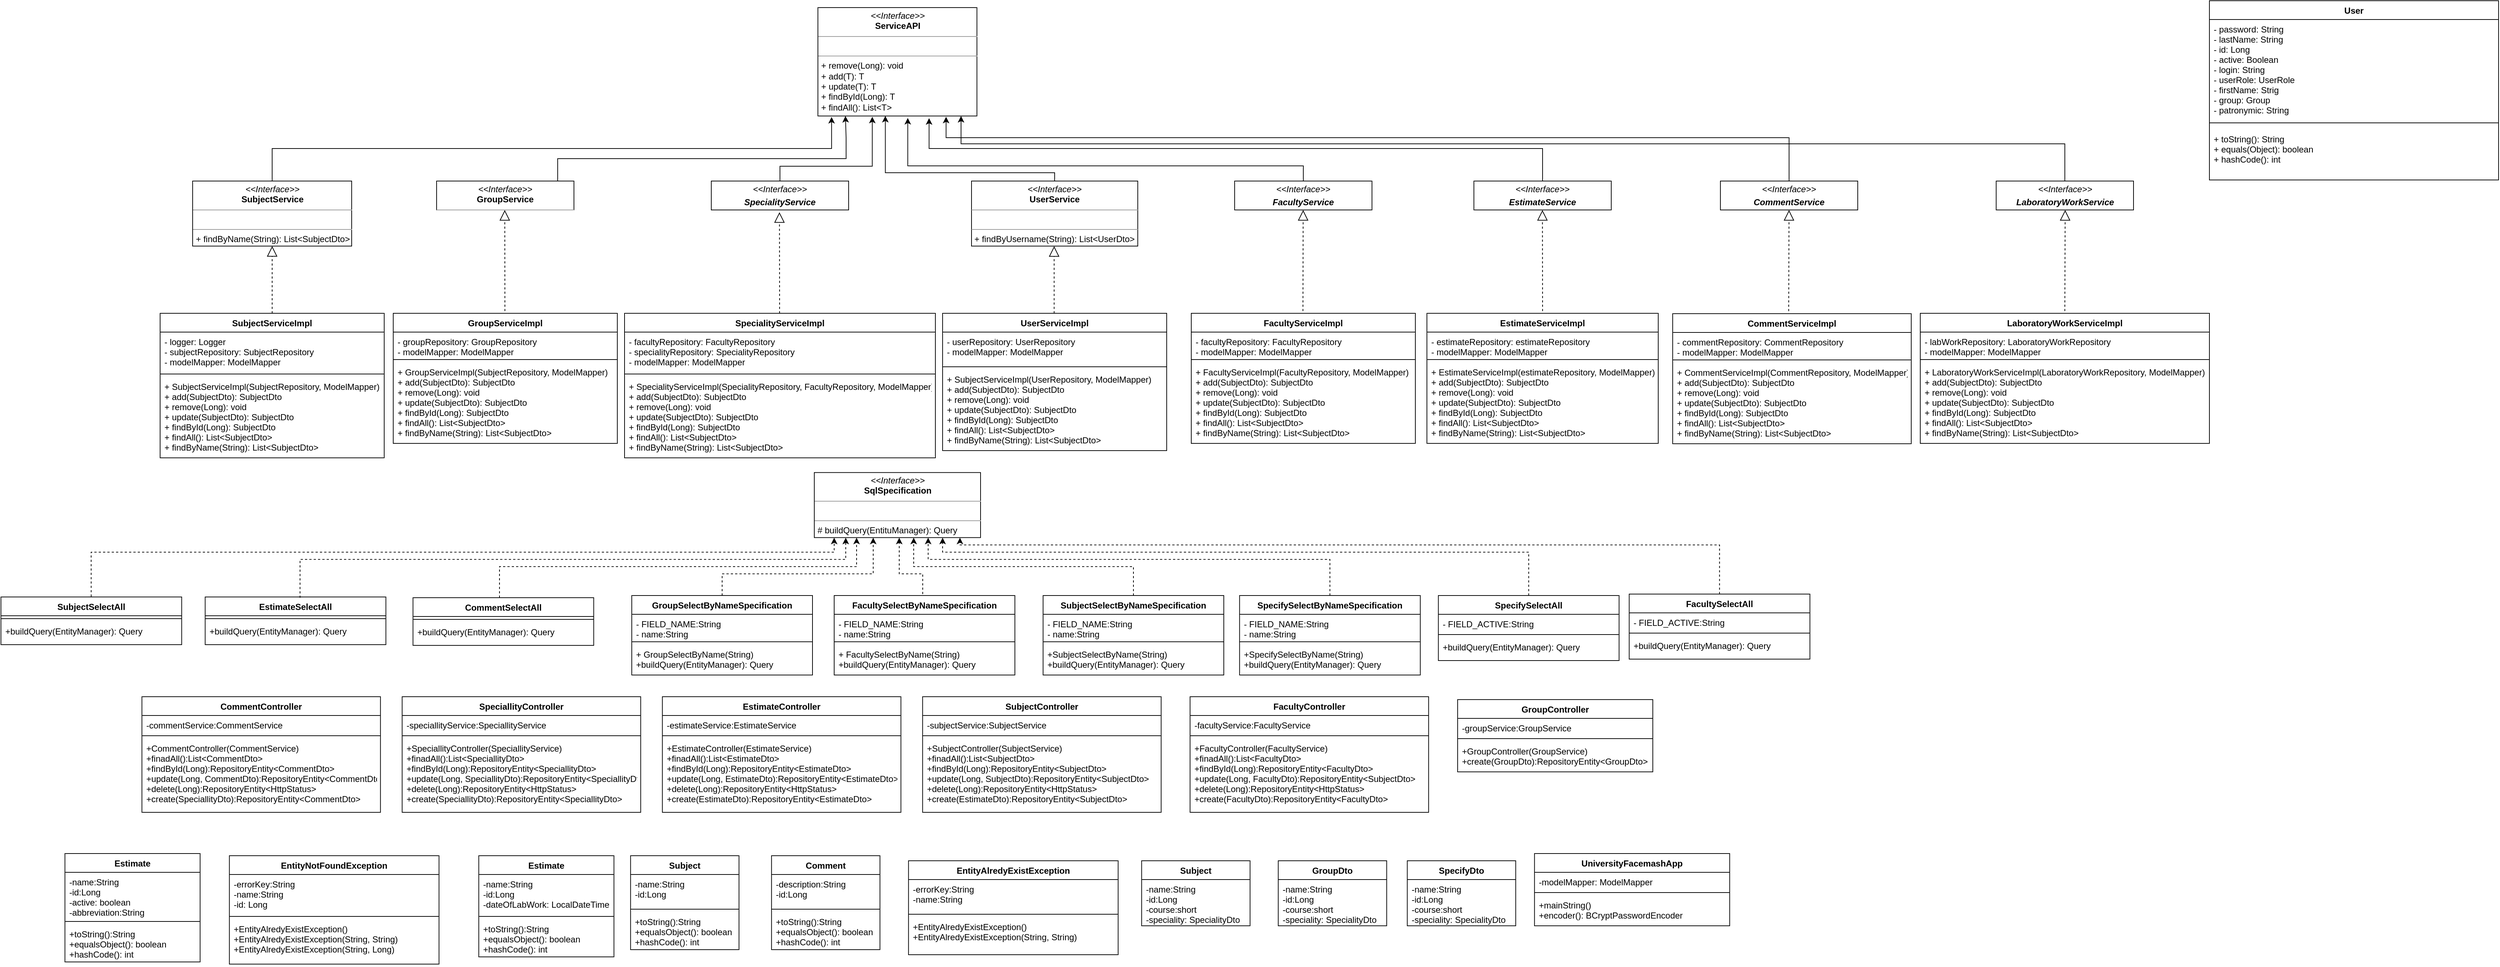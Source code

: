 <mxfile version="10.6.7" type="device"><diagram id="PbC4Hf11djqU8Z8UFLjI" name="Страница 1"><mxGraphModel dx="2925" dy="1716" grid="1" gridSize="10" guides="1" tooltips="1" connect="1" arrows="1" fold="1" page="1" pageScale="1" pageWidth="827" pageHeight="1169" math="0" shadow="0"><root><mxCell id="0"/><mxCell id="1" parent="0"/><mxCell id="8iSLTZ3yczppFVM2pI8w-35" style="edgeStyle=orthogonalEdgeStyle;rounded=0;orthogonalLoop=1;jettySize=auto;html=1;exitX=0.5;exitY=0;exitDx=0;exitDy=0;entryX=0.173;entryY=1;entryDx=0;entryDy=0;entryPerimeter=0;" parent="1" source="8iSLTZ3yczppFVM2pI8w-6" target="8iSLTZ3yczppFVM2pI8w-11" edge="1"><mxGeometry relative="1" as="geometry"><mxPoint x="145.5" y="-973.5" as="targetPoint"/><Array as="points"><mxPoint x="-252.5" y="-924.5"/><mxPoint x="146.5" y="-924.5"/><mxPoint x="146.5" y="-953.5"/><mxPoint x="145.5" y="-953.5"/></Array></mxGeometry></mxCell><mxCell id="8iSLTZ3yczppFVM2pI8w-6" value="&lt;p style=&quot;margin: 0px ; margin-top: 4px ; text-align: center&quot;&gt;&lt;i&gt;&amp;lt;&amp;lt;Interface&amp;gt;&amp;gt;&lt;/i&gt;&lt;br&gt;&lt;b&gt;GroupService&lt;/b&gt;&lt;/p&gt;&lt;hr size=&quot;1&quot;&gt;&lt;p style=&quot;margin: 0px ; margin-left: 4px&quot;&gt;&lt;br&gt;&lt;/p&gt;&lt;hr size=&quot;1&quot;&gt;&lt;p style=&quot;margin: 0px ; margin-left: 4px&quot;&gt;&lt;br&gt;&lt;/p&gt;" style="verticalAlign=top;align=left;overflow=fill;fontSize=12;fontFamily=Helvetica;html=1;" parent="1" vertex="1"><mxGeometry x="-420" y="-893.5" width="190" height="40" as="geometry"/></mxCell><mxCell id="8iSLTZ3yczppFVM2pI8w-37" style="edgeStyle=orthogonalEdgeStyle;rounded=0;orthogonalLoop=1;jettySize=auto;html=1;exitX=0.5;exitY=0;exitDx=0;exitDy=0;entryX=0.342;entryY=1.007;entryDx=0;entryDy=0;entryPerimeter=0;" parent="1" source="8iSLTZ3yczppFVM2pI8w-7" target="8iSLTZ3yczppFVM2pI8w-11" edge="1"><mxGeometry relative="1" as="geometry"><mxPoint x="182.5" y="-963.5" as="targetPoint"/><Array as="points"><mxPoint x="55" y="-914"/><mxPoint x="183" y="-914"/></Array></mxGeometry></mxCell><mxCell id="8iSLTZ3yczppFVM2pI8w-7" value="&lt;p style=&quot;margin: 0px ; margin-top: 4px ; text-align: center&quot;&gt;&lt;i&gt;&amp;lt;&amp;lt;Interface&amp;gt;&amp;gt;&lt;/i&gt;&lt;br&gt;&lt;/p&gt;&lt;p style=&quot;margin: 0px ; margin-top: 4px ; text-align: center&quot;&gt;&lt;i&gt;&lt;b&gt;SpecialityService&lt;/b&gt;&lt;/i&gt;&lt;/p&gt;&lt;p style=&quot;margin: 0px ; margin-left: 4px&quot;&gt;&lt;br&gt;&lt;/p&gt;&lt;hr size=&quot;1&quot;&gt;&lt;p style=&quot;margin: 0px ; margin-left: 4px&quot;&gt;&lt;br&gt;&lt;/p&gt;" style="verticalAlign=top;align=left;overflow=fill;fontSize=12;fontFamily=Helvetica;html=1;" parent="1" vertex="1"><mxGeometry x="-40" y="-893.5" width="190" height="40" as="geometry"/></mxCell><mxCell id="8iSLTZ3yczppFVM2pI8w-34" style="edgeStyle=orthogonalEdgeStyle;rounded=0;orthogonalLoop=1;jettySize=auto;html=1;exitX=0.5;exitY=0;exitDx=0;exitDy=0;entryX=0.086;entryY=1.009;entryDx=0;entryDy=0;entryPerimeter=0;" parent="1" source="8iSLTZ3yczppFVM2pI8w-8" target="8iSLTZ3yczppFVM2pI8w-11" edge="1"><mxGeometry relative="1" as="geometry"/></mxCell><mxCell id="8iSLTZ3yczppFVM2pI8w-8" value="&lt;p style=&quot;margin: 0px ; margin-top: 4px ; text-align: center&quot;&gt;&lt;i&gt;&amp;lt;&amp;lt;Interface&amp;gt;&amp;gt;&lt;/i&gt;&lt;br&gt;&lt;b&gt;SubjectService&lt;/b&gt;&lt;/p&gt;&lt;hr size=&quot;1&quot;&gt;&lt;p style=&quot;margin: 0px ; margin-left: 4px&quot;&gt;&lt;br&gt;&lt;/p&gt;&lt;hr size=&quot;1&quot;&gt;&lt;p style=&quot;margin: 0px ; margin-left: 4px&quot;&gt;+ findByName(String): List&amp;lt;SubjectDto&amp;gt;&lt;/p&gt;" style="verticalAlign=top;align=left;overflow=fill;fontSize=12;fontFamily=Helvetica;html=1;" parent="1" vertex="1"><mxGeometry x="-757.5" y="-893.5" width="220" height="90" as="geometry"/></mxCell><mxCell id="8iSLTZ3yczppFVM2pI8w-38" style="edgeStyle=orthogonalEdgeStyle;rounded=0;orthogonalLoop=1;jettySize=auto;html=1;exitX=0.5;exitY=0;exitDx=0;exitDy=0;entryX=0.424;entryY=0.999;entryDx=0;entryDy=0;entryPerimeter=0;" parent="1" source="8iSLTZ3yczppFVM2pI8w-9" target="8iSLTZ3yczppFVM2pI8w-11" edge="1"><mxGeometry relative="1" as="geometry"><Array as="points"><mxPoint x="435" y="-905"/><mxPoint x="201" y="-905"/></Array></mxGeometry></mxCell><mxCell id="8iSLTZ3yczppFVM2pI8w-9" value="&lt;p style=&quot;margin: 0px ; margin-top: 4px ; text-align: center&quot;&gt;&lt;i&gt;&amp;lt;&amp;lt;Interface&amp;gt;&amp;gt;&lt;/i&gt;&lt;br&gt;&lt;b&gt;UserService&lt;/b&gt;&lt;/p&gt;&lt;hr size=&quot;1&quot;&gt;&lt;p style=&quot;margin: 0px ; margin-left: 4px&quot;&gt;&lt;br&gt;&lt;/p&gt;&lt;hr size=&quot;1&quot;&gt;&lt;p style=&quot;margin: 0px ; margin-left: 4px&quot;&gt;+ findByUsername(String): List&amp;lt;UserDto&amp;gt;&lt;/p&gt;" style="verticalAlign=top;align=left;overflow=fill;fontSize=12;fontFamily=Helvetica;html=1;" parent="1" vertex="1"><mxGeometry x="320" y="-893.5" width="230" height="90" as="geometry"/></mxCell><mxCell id="8iSLTZ3yczppFVM2pI8w-39" style="edgeStyle=orthogonalEdgeStyle;rounded=0;orthogonalLoop=1;jettySize=auto;html=1;exitX=0.5;exitY=0;exitDx=0;exitDy=0;entryX=0.565;entryY=1.018;entryDx=0;entryDy=0;entryPerimeter=0;" parent="1" source="8iSLTZ3yczppFVM2pI8w-10" target="8iSLTZ3yczppFVM2pI8w-11" edge="1"><mxGeometry relative="1" as="geometry"><Array as="points"><mxPoint x="779.5" y="-914.5"/><mxPoint x="232.5" y="-914.5"/></Array></mxGeometry></mxCell><mxCell id="8iSLTZ3yczppFVM2pI8w-10" value="&lt;p style=&quot;margin: 0px ; margin-top: 4px ; text-align: center&quot;&gt;&lt;i&gt;&amp;lt;&amp;lt;Interface&amp;gt;&amp;gt;&lt;/i&gt;&lt;br&gt;&lt;/p&gt;&lt;p style=&quot;margin: 0px ; margin-top: 4px ; text-align: center&quot;&gt;&lt;i&gt;&lt;b&gt;FacultyService&lt;/b&gt;&lt;/i&gt;&lt;/p&gt;&lt;p style=&quot;margin: 0px ; margin-left: 4px&quot;&gt;&lt;br&gt;&lt;/p&gt;&lt;hr size=&quot;1&quot;&gt;&lt;p style=&quot;margin: 0px ; margin-left: 4px&quot;&gt;&lt;br&gt;&lt;/p&gt;" style="verticalAlign=top;align=left;overflow=fill;fontSize=12;fontFamily=Helvetica;html=1;" parent="1" vertex="1"><mxGeometry x="684.0" y="-893.5" width="190" height="40" as="geometry"/></mxCell><mxCell id="8iSLTZ3yczppFVM2pI8w-11" value="&lt;p style=&quot;margin: 0px ; margin-top: 4px ; text-align: center&quot;&gt;&lt;i&gt;&amp;lt;&amp;lt;Interface&amp;gt;&amp;gt;&lt;/i&gt;&lt;br&gt;&lt;b&gt;ServiceAPI&lt;/b&gt;&lt;/p&gt;&lt;hr size=&quot;1&quot;&gt;&lt;p style=&quot;margin: 0px ; margin-left: 4px&quot;&gt;&lt;br&gt;&lt;/p&gt;&lt;hr size=&quot;1&quot;&gt;&lt;p style=&quot;margin: 0px ; margin-left: 4px&quot;&gt;+ remove(Long): void&lt;/p&gt;&lt;p style=&quot;margin: 0px ; margin-left: 4px&quot;&gt;+ add(T): T&lt;/p&gt;&lt;p style=&quot;margin: 0px ; margin-left: 4px&quot;&gt;+ update(T): T&lt;/p&gt;&lt;p style=&quot;margin: 0px ; margin-left: 4px&quot;&gt;+ findById(Long): T&lt;/p&gt;&lt;p style=&quot;margin: 0px ; margin-left: 4px&quot;&gt;+ findAll(): List&amp;lt;T&amp;gt;&lt;/p&gt;" style="verticalAlign=top;align=left;overflow=fill;fontSize=12;fontFamily=Helvetica;html=1;" parent="1" vertex="1"><mxGeometry x="107.5" y="-1133.5" width="220" height="150" as="geometry"/></mxCell><mxCell id="8iSLTZ3yczppFVM2pI8w-12" value="SubjectServiceImpl" style="swimlane;fontStyle=1;align=center;verticalAlign=top;childLayout=stackLayout;horizontal=1;startSize=26;horizontalStack=0;resizeParent=1;resizeParentMax=0;resizeLast=0;collapsible=1;marginBottom=0;" parent="1" vertex="1"><mxGeometry x="-802.5" y="-710.5" width="310" height="200" as="geometry"/></mxCell><mxCell id="8iSLTZ3yczppFVM2pI8w-13" value="- logger: Logger&#10;- subjectRepository: SubjectRepository&#10;- modelMapper: ModelMapper&#10;" style="text;strokeColor=none;fillColor=none;align=left;verticalAlign=top;spacingLeft=4;spacingRight=4;overflow=hidden;rotatable=0;points=[[0,0.5],[1,0.5]];portConstraint=eastwest;" parent="8iSLTZ3yczppFVM2pI8w-12" vertex="1"><mxGeometry y="26" width="310" height="54" as="geometry"/></mxCell><mxCell id="8iSLTZ3yczppFVM2pI8w-14" value="" style="line;strokeWidth=1;fillColor=none;align=left;verticalAlign=middle;spacingTop=-1;spacingLeft=3;spacingRight=3;rotatable=0;labelPosition=right;points=[];portConstraint=eastwest;" parent="8iSLTZ3yczppFVM2pI8w-12" vertex="1"><mxGeometry y="80" width="310" height="8" as="geometry"/></mxCell><mxCell id="8iSLTZ3yczppFVM2pI8w-15" value="+ SubjectServiceImpl(SubjectRepository, ModelMapper)&#10;+ add(SubjectDto): SubjectDto&#10;+ remove(Long): void&#10;+ update(SubjectDto): SubjectDto&#10;+ findById(Long): SubjectDto&#10;+ findAll(): List&lt;SubjectDto&gt;&#10;+ findByName(String): List&lt;SubjectDto&gt;&#10;" style="text;strokeColor=none;fillColor=none;align=left;verticalAlign=top;spacingLeft=4;spacingRight=4;overflow=hidden;rotatable=0;points=[[0,0.5],[1,0.5]];portConstraint=eastwest;" parent="8iSLTZ3yczppFVM2pI8w-12" vertex="1"><mxGeometry y="88" width="310" height="112" as="geometry"/></mxCell><mxCell id="8iSLTZ3yczppFVM2pI8w-16" value="GroupServiceImpl" style="swimlane;fontStyle=1;align=center;verticalAlign=top;childLayout=stackLayout;horizontal=1;startSize=26;horizontalStack=0;resizeParent=1;resizeParentMax=0;resizeLast=0;collapsible=1;marginBottom=0;" parent="1" vertex="1"><mxGeometry x="-480" y="-710.5" width="310" height="180" as="geometry"/></mxCell><mxCell id="8iSLTZ3yczppFVM2pI8w-17" value="- groupRepository: GroupRepository&#10;- modelMapper: ModelMapper&#10;" style="text;strokeColor=none;fillColor=none;align=left;verticalAlign=top;spacingLeft=4;spacingRight=4;overflow=hidden;rotatable=0;points=[[0,0.5],[1,0.5]];portConstraint=eastwest;" parent="8iSLTZ3yczppFVM2pI8w-16" vertex="1"><mxGeometry y="26" width="310" height="34" as="geometry"/></mxCell><mxCell id="8iSLTZ3yczppFVM2pI8w-18" value="" style="line;strokeWidth=1;fillColor=none;align=left;verticalAlign=middle;spacingTop=-1;spacingLeft=3;spacingRight=3;rotatable=0;labelPosition=right;points=[];portConstraint=eastwest;" parent="8iSLTZ3yczppFVM2pI8w-16" vertex="1"><mxGeometry y="60" width="310" height="8" as="geometry"/></mxCell><mxCell id="8iSLTZ3yczppFVM2pI8w-19" value="+ GroupServiceImpl(SubjectRepository, ModelMapper)&#10;+ add(SubjectDto): SubjectDto&#10;+ remove(Long): void&#10;+ update(SubjectDto): SubjectDto&#10;+ findById(Long): SubjectDto&#10;+ findAll(): List&lt;SubjectDto&gt;&#10;+ findByName(String): List&lt;SubjectDto&gt;&#10;&#10;" style="text;strokeColor=none;fillColor=none;align=left;verticalAlign=top;spacingLeft=4;spacingRight=4;overflow=hidden;rotatable=0;points=[[0,0.5],[1,0.5]];portConstraint=eastwest;" parent="8iSLTZ3yczppFVM2pI8w-16" vertex="1"><mxGeometry y="68" width="310" height="112" as="geometry"/></mxCell><mxCell id="8iSLTZ3yczppFVM2pI8w-21" value="SpecialityServiceImpl" style="swimlane;fontStyle=1;align=center;verticalAlign=top;childLayout=stackLayout;horizontal=1;startSize=26;horizontalStack=0;resizeParent=1;resizeParentMax=0;resizeLast=0;collapsible=1;marginBottom=0;" parent="1" vertex="1"><mxGeometry x="-160" y="-710.5" width="430" height="200" as="geometry"><mxRectangle x="-160" y="-710.5" width="150" height="26" as="alternateBounds"/></mxGeometry></mxCell><mxCell id="8iSLTZ3yczppFVM2pI8w-22" value="- facultyRepository: FacultyRepository&#10;- specialityRepository: SpecialityRepository&#10;- modelMapper: ModelMapper&#10;" style="text;strokeColor=none;fillColor=none;align=left;verticalAlign=top;spacingLeft=4;spacingRight=4;overflow=hidden;rotatable=0;points=[[0,0.5],[1,0.5]];portConstraint=eastwest;" parent="8iSLTZ3yczppFVM2pI8w-21" vertex="1"><mxGeometry y="26" width="430" height="54" as="geometry"/></mxCell><mxCell id="8iSLTZ3yczppFVM2pI8w-23" value="" style="line;strokeWidth=1;fillColor=none;align=left;verticalAlign=middle;spacingTop=-1;spacingLeft=3;spacingRight=3;rotatable=0;labelPosition=right;points=[];portConstraint=eastwest;" parent="8iSLTZ3yczppFVM2pI8w-21" vertex="1"><mxGeometry y="80" width="430" height="8" as="geometry"/></mxCell><mxCell id="8iSLTZ3yczppFVM2pI8w-24" value="+ SpecialityServiceImpl(SpecialityRepository, FacultyRepository, ModelMapper)&#10;+ add(SubjectDto): SubjectDto&#10;+ remove(Long): void&#10;+ update(SubjectDto): SubjectDto&#10;+ findById(Long): SubjectDto&#10;+ findAll(): List&lt;SubjectDto&gt;&#10;+ findByName(String): List&lt;SubjectDto&gt;&#10;&#10;" style="text;strokeColor=none;fillColor=none;align=left;verticalAlign=top;spacingLeft=4;spacingRight=4;overflow=hidden;rotatable=0;points=[[0,0.5],[1,0.5]];portConstraint=eastwest;" parent="8iSLTZ3yczppFVM2pI8w-21" vertex="1"><mxGeometry y="88" width="430" height="112" as="geometry"/></mxCell><mxCell id="8iSLTZ3yczppFVM2pI8w-25" value="UserServiceImpl" style="swimlane;fontStyle=1;align=center;verticalAlign=top;childLayout=stackLayout;horizontal=1;startSize=26;horizontalStack=0;resizeParent=1;resizeParentMax=0;resizeLast=0;collapsible=1;marginBottom=0;" parent="1" vertex="1"><mxGeometry x="280" y="-710.5" width="310" height="190" as="geometry"/></mxCell><mxCell id="8iSLTZ3yczppFVM2pI8w-26" value="- userRepository: UserRepository&#10;- modelMapper: ModelMapper&#10;" style="text;strokeColor=none;fillColor=none;align=left;verticalAlign=top;spacingLeft=4;spacingRight=4;overflow=hidden;rotatable=0;points=[[0,0.5],[1,0.5]];portConstraint=eastwest;" parent="8iSLTZ3yczppFVM2pI8w-25" vertex="1"><mxGeometry y="26" width="310" height="44" as="geometry"/></mxCell><mxCell id="8iSLTZ3yczppFVM2pI8w-27" value="" style="line;strokeWidth=1;fillColor=none;align=left;verticalAlign=middle;spacingTop=-1;spacingLeft=3;spacingRight=3;rotatable=0;labelPosition=right;points=[];portConstraint=eastwest;" parent="8iSLTZ3yczppFVM2pI8w-25" vertex="1"><mxGeometry y="70" width="310" height="8" as="geometry"/></mxCell><mxCell id="8iSLTZ3yczppFVM2pI8w-28" value="+ SubjectServiceImpl(UserRepository, ModelMapper)&#10;+ add(SubjectDto): SubjectDto&#10;+ remove(Long): void&#10;+ update(SubjectDto): SubjectDto&#10;+ findById(Long): SubjectDto&#10;+ findAll(): List&lt;SubjectDto&gt;&#10;+ findByName(String): List&lt;SubjectDto&gt;&#10;&#10;" style="text;strokeColor=none;fillColor=none;align=left;verticalAlign=top;spacingLeft=4;spacingRight=4;overflow=hidden;rotatable=0;points=[[0,0.5],[1,0.5]];portConstraint=eastwest;" parent="8iSLTZ3yczppFVM2pI8w-25" vertex="1"><mxGeometry y="78" width="310" height="112" as="geometry"/></mxCell><mxCell id="8iSLTZ3yczppFVM2pI8w-29" value="FacultyServiceImpl" style="swimlane;fontStyle=1;align=center;verticalAlign=top;childLayout=stackLayout;horizontal=1;startSize=26;horizontalStack=0;resizeParent=1;resizeParentMax=0;resizeLast=0;collapsible=1;marginBottom=0;" parent="1" vertex="1"><mxGeometry x="624" y="-710.5" width="310" height="180" as="geometry"/></mxCell><mxCell id="8iSLTZ3yczppFVM2pI8w-30" value="- facultyRepository: FacultyRepository&#10;- modelMapper: ModelMapper&#10;" style="text;strokeColor=none;fillColor=none;align=left;verticalAlign=top;spacingLeft=4;spacingRight=4;overflow=hidden;rotatable=0;points=[[0,0.5],[1,0.5]];portConstraint=eastwest;" parent="8iSLTZ3yczppFVM2pI8w-29" vertex="1"><mxGeometry y="26" width="310" height="34" as="geometry"/></mxCell><mxCell id="8iSLTZ3yczppFVM2pI8w-31" value="" style="line;strokeWidth=1;fillColor=none;align=left;verticalAlign=middle;spacingTop=-1;spacingLeft=3;spacingRight=3;rotatable=0;labelPosition=right;points=[];portConstraint=eastwest;" parent="8iSLTZ3yczppFVM2pI8w-29" vertex="1"><mxGeometry y="60" width="310" height="8" as="geometry"/></mxCell><mxCell id="8iSLTZ3yczppFVM2pI8w-32" value="+ FacultyServiceImpl(FacultyRepository, ModelMapper)&#10;+ add(SubjectDto): SubjectDto&#10;+ remove(Long): void&#10;+ update(SubjectDto): SubjectDto&#10;+ findById(Long): SubjectDto&#10;+ findAll(): List&lt;SubjectDto&gt;&#10;+ findByName(String): List&lt;SubjectDto&gt;&#10;&#10;" style="text;strokeColor=none;fillColor=none;align=left;verticalAlign=top;spacingLeft=4;spacingRight=4;overflow=hidden;rotatable=0;points=[[0,0.5],[1,0.5]];portConstraint=eastwest;" parent="8iSLTZ3yczppFVM2pI8w-29" vertex="1"><mxGeometry y="68" width="310" height="112" as="geometry"/></mxCell><mxCell id="8iSLTZ3yczppFVM2pI8w-50" style="edgeStyle=orthogonalEdgeStyle;rounded=0;orthogonalLoop=1;jettySize=auto;html=1;exitX=0.5;exitY=0;exitDx=0;exitDy=0;entryX=0.699;entryY=1.02;entryDx=0;entryDy=0;entryPerimeter=0;" parent="1" source="8iSLTZ3yczppFVM2pI8w-40" target="8iSLTZ3yczppFVM2pI8w-11" edge="1"><mxGeometry relative="1" as="geometry"/></mxCell><mxCell id="8iSLTZ3yczppFVM2pI8w-40" value="&lt;p style=&quot;margin: 0px ; margin-top: 4px ; text-align: center&quot;&gt;&lt;i&gt;&amp;lt;&amp;lt;Interface&amp;gt;&amp;gt;&lt;/i&gt;&lt;br&gt;&lt;/p&gt;&lt;p style=&quot;margin: 0px ; margin-top: 4px ; text-align: center&quot;&gt;&lt;i&gt;&lt;b&gt;EstimateService&lt;/b&gt;&lt;/i&gt;&lt;/p&gt;&lt;p style=&quot;margin: 0px ; margin-left: 4px&quot;&gt;&lt;br&gt;&lt;/p&gt;&lt;hr size=&quot;1&quot;&gt;&lt;p style=&quot;margin: 0px ; margin-left: 4px&quot;&gt;&lt;br&gt;&lt;/p&gt;" style="verticalAlign=top;align=left;overflow=fill;fontSize=12;fontFamily=Helvetica;html=1;" parent="1" vertex="1"><mxGeometry x="1015.0" y="-893.5" width="190" height="40" as="geometry"/></mxCell><mxCell id="8iSLTZ3yczppFVM2pI8w-41" value="EstimateServiceImpl" style="swimlane;fontStyle=1;align=center;verticalAlign=top;childLayout=stackLayout;horizontal=1;startSize=26;horizontalStack=0;resizeParent=1;resizeParentMax=0;resizeLast=0;collapsible=1;marginBottom=0;" parent="1" vertex="1"><mxGeometry x="950" y="-710.5" width="320" height="180" as="geometry"/></mxCell><mxCell id="8iSLTZ3yczppFVM2pI8w-42" value="- estimateRepository: estimateRepository&#10;- modelMapper: ModelMapper&#10;" style="text;strokeColor=none;fillColor=none;align=left;verticalAlign=top;spacingLeft=4;spacingRight=4;overflow=hidden;rotatable=0;points=[[0,0.5],[1,0.5]];portConstraint=eastwest;" parent="8iSLTZ3yczppFVM2pI8w-41" vertex="1"><mxGeometry y="26" width="320" height="34" as="geometry"/></mxCell><mxCell id="8iSLTZ3yczppFVM2pI8w-43" value="" style="line;strokeWidth=1;fillColor=none;align=left;verticalAlign=middle;spacingTop=-1;spacingLeft=3;spacingRight=3;rotatable=0;labelPosition=right;points=[];portConstraint=eastwest;" parent="8iSLTZ3yczppFVM2pI8w-41" vertex="1"><mxGeometry y="60" width="320" height="8" as="geometry"/></mxCell><mxCell id="8iSLTZ3yczppFVM2pI8w-44" value="+ EstimateServiceImpl(estimateRepository, ModelMapper)&#10;+ add(SubjectDto): SubjectDto&#10;+ remove(Long): void&#10;+ update(SubjectDto): SubjectDto&#10;+ findById(Long): SubjectDto&#10;+ findAll(): List&lt;SubjectDto&gt;&#10;+ findByName(String): List&lt;SubjectDto&gt;&#10;&#10;" style="text;strokeColor=none;fillColor=none;align=left;verticalAlign=top;spacingLeft=4;spacingRight=4;overflow=hidden;rotatable=0;points=[[0,0.5],[1,0.5]];portConstraint=eastwest;" parent="8iSLTZ3yczppFVM2pI8w-41" vertex="1"><mxGeometry y="68" width="320" height="112" as="geometry"/></mxCell><mxCell id="8iSLTZ3yczppFVM2pI8w-51" style="edgeStyle=orthogonalEdgeStyle;rounded=0;orthogonalLoop=1;jettySize=auto;html=1;exitX=0.5;exitY=0;exitDx=0;exitDy=0;entryX=0.806;entryY=1.007;entryDx=0;entryDy=0;entryPerimeter=0;" parent="1" source="8iSLTZ3yczppFVM2pI8w-45" target="8iSLTZ3yczppFVM2pI8w-11" edge="1"><mxGeometry relative="1" as="geometry"><Array as="points"><mxPoint x="1450.5" y="-953.5"/><mxPoint x="284.5" y="-953.5"/></Array></mxGeometry></mxCell><mxCell id="8iSLTZ3yczppFVM2pI8w-45" value="&lt;p style=&quot;margin: 0px ; margin-top: 4px ; text-align: center&quot;&gt;&lt;i&gt;&amp;lt;&amp;lt;Interface&amp;gt;&amp;gt;&lt;/i&gt;&lt;br&gt;&lt;/p&gt;&lt;p style=&quot;margin: 0px ; margin-top: 4px ; text-align: center&quot;&gt;&lt;i&gt;&lt;b&gt;CommentService&lt;/b&gt;&lt;/i&gt;&lt;/p&gt;&lt;p style=&quot;margin: 0px ; margin-left: 4px&quot;&gt;&lt;br&gt;&lt;/p&gt;&lt;hr size=&quot;1&quot;&gt;&lt;p style=&quot;margin: 0px ; margin-left: 4px&quot;&gt;&lt;br&gt;&lt;/p&gt;" style="verticalAlign=top;align=left;overflow=fill;fontSize=12;fontFamily=Helvetica;html=1;" parent="1" vertex="1"><mxGeometry x="1356.0" y="-893.5" width="190" height="40" as="geometry"/></mxCell><mxCell id="8iSLTZ3yczppFVM2pI8w-46" value="CommentServiceImpl&#10;" style="swimlane;fontStyle=1;align=center;verticalAlign=top;childLayout=stackLayout;horizontal=1;startSize=26;horizontalStack=0;resizeParent=1;resizeParentMax=0;resizeLast=0;collapsible=1;marginBottom=0;" parent="1" vertex="1"><mxGeometry x="1290" y="-710" width="330" height="180" as="geometry"/></mxCell><mxCell id="8iSLTZ3yczppFVM2pI8w-47" value="- commentRepository: CommentRepository&#10;- modelMapper: ModelMapper&#10;" style="text;strokeColor=none;fillColor=none;align=left;verticalAlign=top;spacingLeft=4;spacingRight=4;overflow=hidden;rotatable=0;points=[[0,0.5],[1,0.5]];portConstraint=eastwest;" parent="8iSLTZ3yczppFVM2pI8w-46" vertex="1"><mxGeometry y="26" width="330" height="34" as="geometry"/></mxCell><mxCell id="8iSLTZ3yczppFVM2pI8w-48" value="" style="line;strokeWidth=1;fillColor=none;align=left;verticalAlign=middle;spacingTop=-1;spacingLeft=3;spacingRight=3;rotatable=0;labelPosition=right;points=[];portConstraint=eastwest;" parent="8iSLTZ3yczppFVM2pI8w-46" vertex="1"><mxGeometry y="60" width="330" height="8" as="geometry"/></mxCell><mxCell id="8iSLTZ3yczppFVM2pI8w-49" value="+ CommentServiceImpl(CommentRepository, ModelMapper)&#10;+ add(SubjectDto): SubjectDto&#10;+ remove(Long): void&#10;+ update(SubjectDto): SubjectDto&#10;+ findById(Long): SubjectDto&#10;+ findAll(): List&lt;SubjectDto&gt;&#10;+ findByName(String): List&lt;SubjectDto&gt;&#10;&#10;" style="text;strokeColor=none;fillColor=none;align=left;verticalAlign=top;spacingLeft=4;spacingRight=4;overflow=hidden;rotatable=0;points=[[0,0.5],[1,0.5]];portConstraint=eastwest;" parent="8iSLTZ3yczppFVM2pI8w-46" vertex="1"><mxGeometry y="68" width="330" height="112" as="geometry"/></mxCell><mxCell id="8iSLTZ3yczppFVM2pI8w-57" style="edgeStyle=orthogonalEdgeStyle;rounded=0;orthogonalLoop=1;jettySize=auto;html=1;exitX=0.5;exitY=0;exitDx=0;exitDy=0;entryX=0.9;entryY=1;entryDx=0;entryDy=0;entryPerimeter=0;" parent="1" source="8iSLTZ3yczppFVM2pI8w-52" target="8iSLTZ3yczppFVM2pI8w-11" edge="1"><mxGeometry relative="1" as="geometry"><mxPoint x="342.5" y="-973.5" as="targetPoint"/><Array as="points"><mxPoint x="1833" y="-945"/><mxPoint x="306" y="-945"/></Array></mxGeometry></mxCell><mxCell id="8iSLTZ3yczppFVM2pI8w-52" value="&lt;p style=&quot;margin: 0px ; margin-top: 4px ; text-align: center&quot;&gt;&lt;i&gt;&amp;lt;&amp;lt;Interface&amp;gt;&amp;gt;&lt;/i&gt;&lt;br&gt;&lt;/p&gt;&lt;p style=&quot;margin: 0px ; margin-top: 4px ; text-align: center&quot;&gt;&lt;b&gt;&lt;i&gt;LaboratoryWorkService&lt;/i&gt;&lt;/b&gt;&lt;/p&gt;&lt;hr size=&quot;1&quot;&gt;&lt;p style=&quot;margin: 0px ; margin-left: 4px&quot;&gt;&lt;br&gt;&lt;/p&gt;" style="verticalAlign=top;align=left;overflow=fill;fontSize=12;fontFamily=Helvetica;html=1;" parent="1" vertex="1"><mxGeometry x="1737.5" y="-893.5" width="190" height="40" as="geometry"/></mxCell><mxCell id="8iSLTZ3yczppFVM2pI8w-53" value="LaboratoryWorkServiceImpl" style="swimlane;fontStyle=1;align=center;verticalAlign=top;childLayout=stackLayout;horizontal=1;startSize=26;horizontalStack=0;resizeParent=1;resizeParentMax=0;resizeLast=0;collapsible=1;marginBottom=0;" parent="1" vertex="1"><mxGeometry x="1632.5" y="-710.5" width="400" height="180" as="geometry"/></mxCell><mxCell id="8iSLTZ3yczppFVM2pI8w-54" value="- labWorkRepository: LaboratoryWorkRepository&#10;- modelMapper: ModelMapper&#10;" style="text;strokeColor=none;fillColor=none;align=left;verticalAlign=top;spacingLeft=4;spacingRight=4;overflow=hidden;rotatable=0;points=[[0,0.5],[1,0.5]];portConstraint=eastwest;" parent="8iSLTZ3yczppFVM2pI8w-53" vertex="1"><mxGeometry y="26" width="400" height="34" as="geometry"/></mxCell><mxCell id="8iSLTZ3yczppFVM2pI8w-55" value="" style="line;strokeWidth=1;fillColor=none;align=left;verticalAlign=middle;spacingTop=-1;spacingLeft=3;spacingRight=3;rotatable=0;labelPosition=right;points=[];portConstraint=eastwest;" parent="8iSLTZ3yczppFVM2pI8w-53" vertex="1"><mxGeometry y="60" width="400" height="8" as="geometry"/></mxCell><mxCell id="8iSLTZ3yczppFVM2pI8w-56" value="+ LaboratoryWorkServiceImpl(LaboratoryWorkRepository, ModelMapper)&#10;+ add(SubjectDto): SubjectDto&#10;+ remove(Long): void&#10;+ update(SubjectDto): SubjectDto&#10;+ findById(Long): SubjectDto&#10;+ findAll(): List&lt;SubjectDto&gt;&#10;+ findByName(String): List&lt;SubjectDto&gt;&#10;&#10;" style="text;strokeColor=none;fillColor=none;align=left;verticalAlign=top;spacingLeft=4;spacingRight=4;overflow=hidden;rotatable=0;points=[[0,0.5],[1,0.5]];portConstraint=eastwest;" parent="8iSLTZ3yczppFVM2pI8w-53" vertex="1"><mxGeometry y="68" width="400" height="112" as="geometry"/></mxCell><mxCell id="8iSLTZ3yczppFVM2pI8w-58" value="" style="endArrow=block;dashed=1;endFill=0;endSize=12;html=1;entryX=0.5;entryY=1;entryDx=0;entryDy=0;exitX=0.5;exitY=0;exitDx=0;exitDy=0;" parent="1" source="8iSLTZ3yczppFVM2pI8w-12" target="8iSLTZ3yczppFVM2pI8w-8" edge="1"><mxGeometry width="160" relative="1" as="geometry"><mxPoint x="-797.5" y="-483.5" as="sourcePoint"/><mxPoint x="-637.5" y="-483.5" as="targetPoint"/></mxGeometry></mxCell><mxCell id="8iSLTZ3yczppFVM2pI8w-59" value="" style="endArrow=block;dashed=1;endFill=0;endSize=12;html=1;entryX=0.5;entryY=1;entryDx=0;entryDy=0;" parent="1" edge="1"><mxGeometry width="160" relative="1" as="geometry"><mxPoint x="-325.5" y="-713.5" as="sourcePoint"/><mxPoint x="-325.706" y="-853.382" as="targetPoint"/></mxGeometry></mxCell><mxCell id="8iSLTZ3yczppFVM2pI8w-60" value="" style="endArrow=block;dashed=1;endFill=0;endSize=12;html=1;entryX=0.5;entryY=1;entryDx=0;entryDy=0;" parent="1" edge="1"><mxGeometry width="160" relative="1" as="geometry"><mxPoint x="54.5" y="-710.5" as="sourcePoint"/><mxPoint x="54.294" y="-850.382" as="targetPoint"/></mxGeometry></mxCell><mxCell id="8iSLTZ3yczppFVM2pI8w-61" value="" style="endArrow=block;dashed=1;endFill=0;endSize=12;html=1;entryX=0.5;entryY=1;entryDx=0;entryDy=0;exitX=0.5;exitY=0;exitDx=0;exitDy=0;" parent="1" edge="1"><mxGeometry width="160" relative="1" as="geometry"><mxPoint x="434.294" y="-710.441" as="sourcePoint"/><mxPoint x="434.294" y="-803.382" as="targetPoint"/></mxGeometry></mxCell><mxCell id="8iSLTZ3yczppFVM2pI8w-62" value="" style="endArrow=block;dashed=1;endFill=0;endSize=12;html=1;entryX=0.5;entryY=1;entryDx=0;entryDy=0;" parent="1" edge="1"><mxGeometry width="160" relative="1" as="geometry"><mxPoint x="778.5" y="-713.5" as="sourcePoint"/><mxPoint x="778.794" y="-853.382" as="targetPoint"/></mxGeometry></mxCell><mxCell id="8iSLTZ3yczppFVM2pI8w-63" value="" style="endArrow=block;dashed=1;endFill=0;endSize=12;html=1;entryX=0.5;entryY=1;entryDx=0;entryDy=0;" parent="1" edge="1"><mxGeometry width="160" relative="1" as="geometry"><mxPoint x="1110" y="-713.5" as="sourcePoint"/><mxPoint x="1109.794" y="-853.382" as="targetPoint"/></mxGeometry></mxCell><mxCell id="8iSLTZ3yczppFVM2pI8w-64" value="" style="endArrow=block;dashed=1;endFill=0;endSize=12;html=1;entryX=0.5;entryY=1;entryDx=0;entryDy=0;" parent="1" edge="1"><mxGeometry width="160" relative="1" as="geometry"><mxPoint x="1450.5" y="-713.5" as="sourcePoint"/><mxPoint x="1450.941" y="-853.382" as="targetPoint"/></mxGeometry></mxCell><mxCell id="8iSLTZ3yczppFVM2pI8w-65" value="" style="endArrow=block;dashed=1;endFill=0;endSize=12;html=1;entryX=0.5;entryY=1;entryDx=0;entryDy=0;" parent="1" edge="1"><mxGeometry width="160" relative="1" as="geometry"><mxPoint x="1832.5" y="-713.5" as="sourcePoint"/><mxPoint x="1832.941" y="-853.382" as="targetPoint"/></mxGeometry></mxCell><mxCell id="8iSLTZ3yczppFVM2pI8w-68" value="User" style="swimlane;fontStyle=1;align=center;verticalAlign=top;childLayout=stackLayout;horizontal=1;startSize=26;horizontalStack=0;resizeParent=1;resizeParentMax=0;resizeLast=0;collapsible=1;marginBottom=0;" parent="1" vertex="1"><mxGeometry x="2032.5" y="-1143" width="400" height="248" as="geometry"/></mxCell><mxCell id="8iSLTZ3yczppFVM2pI8w-69" value="- password: String&#10;- lastName: String&#10;- id: Long&#10;- active: Boolean&#10;- login: String&#10;- userRole: UserRole&#10;- firstName: Strig&#10;- group: Group&#10;- patronymic: String&#10;" style="text;strokeColor=none;fillColor=none;align=left;verticalAlign=top;spacingLeft=4;spacingRight=4;overflow=hidden;rotatable=0;points=[[0,0.5],[1,0.5]];portConstraint=eastwest;" parent="8iSLTZ3yczppFVM2pI8w-68" vertex="1"><mxGeometry y="26" width="400" height="134" as="geometry"/></mxCell><mxCell id="8iSLTZ3yczppFVM2pI8w-70" value="" style="line;strokeWidth=1;fillColor=none;align=left;verticalAlign=middle;spacingTop=-1;spacingLeft=3;spacingRight=3;rotatable=0;labelPosition=right;points=[];portConstraint=eastwest;" parent="8iSLTZ3yczppFVM2pI8w-68" vertex="1"><mxGeometry y="160" width="400" height="18" as="geometry"/></mxCell><mxCell id="8iSLTZ3yczppFVM2pI8w-71" value="+ toString(): String&#10;+ equals(Object): boolean&#10;+ hashCode(): int&#10;&#10;" style="text;strokeColor=none;fillColor=none;align=left;verticalAlign=top;spacingLeft=4;spacingRight=4;overflow=hidden;rotatable=0;points=[[0,0.5],[1,0.5]];portConstraint=eastwest;" parent="8iSLTZ3yczppFVM2pI8w-68" vertex="1"><mxGeometry y="178" width="400" height="70" as="geometry"/></mxCell><mxCell id="ulB688WXQbzpkTgh9KAG-2" value="&lt;p style=&quot;margin: 0px ; margin-top: 4px ; text-align: center&quot;&gt;&lt;i&gt;&amp;lt;&amp;lt;Interface&amp;gt;&amp;gt;&lt;/i&gt;&lt;br&gt;&lt;b&gt;SqlSpecification&lt;/b&gt;&lt;/p&gt;&lt;hr size=&quot;1&quot;&gt;&lt;p style=&quot;margin: 0px ; margin-left: 4px&quot;&gt;&lt;br&gt;&lt;/p&gt;&lt;hr size=&quot;1&quot;&gt;&lt;p style=&quot;margin: 0px ; margin-left: 4px&quot;&gt;# buildQuery(EntituManager): Query&lt;/p&gt;" style="verticalAlign=top;align=left;overflow=fill;fontSize=12;fontFamily=Helvetica;html=1;" vertex="1" parent="1"><mxGeometry x="102.5" y="-490.167" width="230" height="90" as="geometry"/></mxCell><mxCell id="ulB688WXQbzpkTgh9KAG-3" value="GroupSelectByNameSpecification" style="swimlane;fontStyle=1;align=center;verticalAlign=top;childLayout=stackLayout;horizontal=1;startSize=26;horizontalStack=0;resizeParent=1;resizeParentMax=0;resizeLast=0;collapsible=1;marginBottom=0;" vertex="1" parent="1"><mxGeometry x="-150" y="-320" width="250" height="110" as="geometry"><mxRectangle x="-160" y="-710.5" width="150" height="26" as="alternateBounds"/></mxGeometry></mxCell><mxCell id="ulB688WXQbzpkTgh9KAG-4" value="- FIELD_NAME:String&#10;- name:String&#10;" style="text;strokeColor=none;fillColor=none;align=left;verticalAlign=top;spacingLeft=4;spacingRight=4;overflow=hidden;rotatable=0;points=[[0,0.5],[1,0.5]];portConstraint=eastwest;" vertex="1" parent="ulB688WXQbzpkTgh9KAG-3"><mxGeometry y="26" width="250" height="34" as="geometry"/></mxCell><mxCell id="ulB688WXQbzpkTgh9KAG-5" value="" style="line;strokeWidth=1;fillColor=none;align=left;verticalAlign=middle;spacingTop=-1;spacingLeft=3;spacingRight=3;rotatable=0;labelPosition=right;points=[];portConstraint=eastwest;" vertex="1" parent="ulB688WXQbzpkTgh9KAG-3"><mxGeometry y="60" width="250" height="8" as="geometry"/></mxCell><mxCell id="ulB688WXQbzpkTgh9KAG-6" value="+ GroupSelectByName(String)&#10;+buildQuery(EntityManager): Query&#10;&#10;" style="text;strokeColor=none;fillColor=none;align=left;verticalAlign=top;spacingLeft=4;spacingRight=4;overflow=hidden;rotatable=0;points=[[0,0.5],[1,0.5]];portConstraint=eastwest;" vertex="1" parent="ulB688WXQbzpkTgh9KAG-3"><mxGeometry y="68" width="250" height="42" as="geometry"/></mxCell><mxCell id="ulB688WXQbzpkTgh9KAG-17" value="FacultySelectByNameSpecification" style="swimlane;fontStyle=1;align=center;verticalAlign=top;childLayout=stackLayout;horizontal=1;startSize=26;horizontalStack=0;resizeParent=1;resizeParentMax=0;resizeLast=0;collapsible=1;marginBottom=0;" vertex="1" parent="1"><mxGeometry x="130" y="-320" width="250" height="110" as="geometry"><mxRectangle x="-160" y="-710.5" width="150" height="26" as="alternateBounds"/></mxGeometry></mxCell><mxCell id="ulB688WXQbzpkTgh9KAG-18" value="- FIELD_NAME:String&#10;- name:String&#10;" style="text;strokeColor=none;fillColor=none;align=left;verticalAlign=top;spacingLeft=4;spacingRight=4;overflow=hidden;rotatable=0;points=[[0,0.5],[1,0.5]];portConstraint=eastwest;" vertex="1" parent="ulB688WXQbzpkTgh9KAG-17"><mxGeometry y="26" width="250" height="34" as="geometry"/></mxCell><mxCell id="ulB688WXQbzpkTgh9KAG-19" value="" style="line;strokeWidth=1;fillColor=none;align=left;verticalAlign=middle;spacingTop=-1;spacingLeft=3;spacingRight=3;rotatable=0;labelPosition=right;points=[];portConstraint=eastwest;" vertex="1" parent="ulB688WXQbzpkTgh9KAG-17"><mxGeometry y="60" width="250" height="8" as="geometry"/></mxCell><mxCell id="ulB688WXQbzpkTgh9KAG-20" value="+ FacultySelectByName(String)&#10;+buildQuery(EntityManager): Query&#10;&#10;" style="text;strokeColor=none;fillColor=none;align=left;verticalAlign=top;spacingLeft=4;spacingRight=4;overflow=hidden;rotatable=0;points=[[0,0.5],[1,0.5]];portConstraint=eastwest;" vertex="1" parent="ulB688WXQbzpkTgh9KAG-17"><mxGeometry y="68" width="250" height="42" as="geometry"/></mxCell><mxCell id="ulB688WXQbzpkTgh9KAG-134" style="edgeStyle=orthogonalEdgeStyle;rounded=0;orthogonalLoop=1;jettySize=auto;html=1;exitX=0.5;exitY=0;exitDx=0;exitDy=0;dashed=1;" edge="1" parent="1" source="ulB688WXQbzpkTgh9KAG-22"><mxGeometry relative="1" as="geometry"><mxPoint x="240" y="-400" as="targetPoint"/><Array as="points"><mxPoint x="544" y="-360"/><mxPoint x="240" y="-360"/></Array></mxGeometry></mxCell><mxCell id="ulB688WXQbzpkTgh9KAG-22" value="SubjectSelectByNameSpecification" style="swimlane;fontStyle=1;align=center;verticalAlign=top;childLayout=stackLayout;horizontal=1;startSize=26;horizontalStack=0;resizeParent=1;resizeParentMax=0;resizeLast=0;collapsible=1;marginBottom=0;" vertex="1" parent="1"><mxGeometry x="419" y="-320" width="250" height="110" as="geometry"><mxRectangle x="-160" y="-710.5" width="150" height="26" as="alternateBounds"/></mxGeometry></mxCell><mxCell id="ulB688WXQbzpkTgh9KAG-23" value="- FIELD_NAME:String&#10;- name:String&#10;" style="text;strokeColor=none;fillColor=none;align=left;verticalAlign=top;spacingLeft=4;spacingRight=4;overflow=hidden;rotatable=0;points=[[0,0.5],[1,0.5]];portConstraint=eastwest;" vertex="1" parent="ulB688WXQbzpkTgh9KAG-22"><mxGeometry y="26" width="250" height="34" as="geometry"/></mxCell><mxCell id="ulB688WXQbzpkTgh9KAG-24" value="" style="line;strokeWidth=1;fillColor=none;align=left;verticalAlign=middle;spacingTop=-1;spacingLeft=3;spacingRight=3;rotatable=0;labelPosition=right;points=[];portConstraint=eastwest;" vertex="1" parent="ulB688WXQbzpkTgh9KAG-22"><mxGeometry y="60" width="250" height="8" as="geometry"/></mxCell><mxCell id="ulB688WXQbzpkTgh9KAG-25" value="+SubjectSelectByName(String)&#10;+buildQuery(EntityManager): Query&#10;&#10;" style="text;strokeColor=none;fillColor=none;align=left;verticalAlign=top;spacingLeft=4;spacingRight=4;overflow=hidden;rotatable=0;points=[[0,0.5],[1,0.5]];portConstraint=eastwest;" vertex="1" parent="ulB688WXQbzpkTgh9KAG-22"><mxGeometry y="68" width="250" height="42" as="geometry"/></mxCell><mxCell id="ulB688WXQbzpkTgh9KAG-135" style="edgeStyle=orthogonalEdgeStyle;rounded=0;orthogonalLoop=1;jettySize=auto;html=1;dashed=1;" edge="1" parent="1" source="ulB688WXQbzpkTgh9KAG-26"><mxGeometry relative="1" as="geometry"><mxPoint x="260" y="-400" as="targetPoint"/><Array as="points"><mxPoint x="816" y="-370"/><mxPoint x="260" y="-370"/></Array></mxGeometry></mxCell><mxCell id="ulB688WXQbzpkTgh9KAG-26" value="SpecifySelectByNameSpecification" style="swimlane;fontStyle=1;align=center;verticalAlign=top;childLayout=stackLayout;horizontal=1;startSize=26;horizontalStack=0;resizeParent=1;resizeParentMax=0;resizeLast=0;collapsible=1;marginBottom=0;" vertex="1" parent="1"><mxGeometry x="690.833" y="-320" width="250" height="110" as="geometry"><mxRectangle x="-160" y="-710.5" width="150" height="26" as="alternateBounds"/></mxGeometry></mxCell><mxCell id="ulB688WXQbzpkTgh9KAG-27" value="- FIELD_NAME:String&#10;- name:String&#10;" style="text;strokeColor=none;fillColor=none;align=left;verticalAlign=top;spacingLeft=4;spacingRight=4;overflow=hidden;rotatable=0;points=[[0,0.5],[1,0.5]];portConstraint=eastwest;" vertex="1" parent="ulB688WXQbzpkTgh9KAG-26"><mxGeometry y="26" width="250" height="34" as="geometry"/></mxCell><mxCell id="ulB688WXQbzpkTgh9KAG-28" value="" style="line;strokeWidth=1;fillColor=none;align=left;verticalAlign=middle;spacingTop=-1;spacingLeft=3;spacingRight=3;rotatable=0;labelPosition=right;points=[];portConstraint=eastwest;" vertex="1" parent="ulB688WXQbzpkTgh9KAG-26"><mxGeometry y="60" width="250" height="8" as="geometry"/></mxCell><mxCell id="ulB688WXQbzpkTgh9KAG-29" value="+SpecifySelectByName(String)&#10;+buildQuery(EntityManager): Query&#10;&#10;" style="text;strokeColor=none;fillColor=none;align=left;verticalAlign=top;spacingLeft=4;spacingRight=4;overflow=hidden;rotatable=0;points=[[0,0.5],[1,0.5]];portConstraint=eastwest;" vertex="1" parent="ulB688WXQbzpkTgh9KAG-26"><mxGeometry y="68" width="250" height="42" as="geometry"/></mxCell><mxCell id="ulB688WXQbzpkTgh9KAG-136" style="edgeStyle=orthogonalEdgeStyle;rounded=0;orthogonalLoop=1;jettySize=auto;html=1;dashed=1;" edge="1" parent="1" source="ulB688WXQbzpkTgh9KAG-30"><mxGeometry relative="1" as="geometry"><mxPoint x="280" y="-400" as="targetPoint"/><Array as="points"><mxPoint x="1091" y="-380"/><mxPoint x="280" y="-380"/></Array></mxGeometry></mxCell><mxCell id="ulB688WXQbzpkTgh9KAG-30" value="SpecifySelectAll" style="swimlane;fontStyle=1;align=center;verticalAlign=top;childLayout=stackLayout;horizontal=1;startSize=26;horizontalStack=0;resizeParent=1;resizeParentMax=0;resizeLast=0;collapsible=1;marginBottom=0;" vertex="1" parent="1"><mxGeometry x="965.833" y="-320" width="250" height="90" as="geometry"><mxRectangle x="-160" y="-710.5" width="150" height="26" as="alternateBounds"/></mxGeometry></mxCell><mxCell id="ulB688WXQbzpkTgh9KAG-31" value="- FIELD_ACTIVE:String&#10;" style="text;strokeColor=none;fillColor=none;align=left;verticalAlign=top;spacingLeft=4;spacingRight=4;overflow=hidden;rotatable=0;points=[[0,0.5],[1,0.5]];portConstraint=eastwest;" vertex="1" parent="ulB688WXQbzpkTgh9KAG-30"><mxGeometry y="26" width="250" height="24" as="geometry"/></mxCell><mxCell id="ulB688WXQbzpkTgh9KAG-32" value="" style="line;strokeWidth=1;fillColor=none;align=left;verticalAlign=middle;spacingTop=-1;spacingLeft=3;spacingRight=3;rotatable=0;labelPosition=right;points=[];portConstraint=eastwest;" vertex="1" parent="ulB688WXQbzpkTgh9KAG-30"><mxGeometry y="50" width="250" height="8" as="geometry"/></mxCell><mxCell id="ulB688WXQbzpkTgh9KAG-33" value="+buildQuery(EntityManager): Query&#10;&#10;" style="text;strokeColor=none;fillColor=none;align=left;verticalAlign=top;spacingLeft=4;spacingRight=4;overflow=hidden;rotatable=0;points=[[0,0.5],[1,0.5]];portConstraint=eastwest;" vertex="1" parent="ulB688WXQbzpkTgh9KAG-30"><mxGeometry y="58" width="250" height="32" as="geometry"/></mxCell><mxCell id="ulB688WXQbzpkTgh9KAG-137" style="edgeStyle=orthogonalEdgeStyle;rounded=0;orthogonalLoop=1;jettySize=auto;html=1;dashed=1;" edge="1" parent="1" source="ulB688WXQbzpkTgh9KAG-35"><mxGeometry relative="1" as="geometry"><mxPoint x="304" y="-400" as="targetPoint"/><Array as="points"><mxPoint x="1355" y="-390"/><mxPoint x="304" y="-390"/></Array></mxGeometry></mxCell><mxCell id="ulB688WXQbzpkTgh9KAG-35" value="FacultySelectAll" style="swimlane;fontStyle=1;align=center;verticalAlign=top;childLayout=stackLayout;horizontal=1;startSize=26;horizontalStack=0;resizeParent=1;resizeParentMax=0;resizeLast=0;collapsible=1;marginBottom=0;" vertex="1" parent="1"><mxGeometry x="1229.833" y="-322" width="250" height="90" as="geometry"><mxRectangle x="-160" y="-710.5" width="150" height="26" as="alternateBounds"/></mxGeometry></mxCell><mxCell id="ulB688WXQbzpkTgh9KAG-36" value="- FIELD_ACTIVE:String&#10;" style="text;strokeColor=none;fillColor=none;align=left;verticalAlign=top;spacingLeft=4;spacingRight=4;overflow=hidden;rotatable=0;points=[[0,0.5],[1,0.5]];portConstraint=eastwest;" vertex="1" parent="ulB688WXQbzpkTgh9KAG-35"><mxGeometry y="26" width="250" height="24" as="geometry"/></mxCell><mxCell id="ulB688WXQbzpkTgh9KAG-37" value="" style="line;strokeWidth=1;fillColor=none;align=left;verticalAlign=middle;spacingTop=-1;spacingLeft=3;spacingRight=3;rotatable=0;labelPosition=right;points=[];portConstraint=eastwest;" vertex="1" parent="ulB688WXQbzpkTgh9KAG-35"><mxGeometry y="50" width="250" height="8" as="geometry"/></mxCell><mxCell id="ulB688WXQbzpkTgh9KAG-38" value="+buildQuery(EntityManager): Query&#10;&#10;" style="text;strokeColor=none;fillColor=none;align=left;verticalAlign=top;spacingLeft=4;spacingRight=4;overflow=hidden;rotatable=0;points=[[0,0.5],[1,0.5]];portConstraint=eastwest;" vertex="1" parent="ulB688WXQbzpkTgh9KAG-35"><mxGeometry y="58" width="250" height="32" as="geometry"/></mxCell><mxCell id="ulB688WXQbzpkTgh9KAG-39" value="CommentSelectAll" style="swimlane;fontStyle=1;align=center;verticalAlign=top;childLayout=stackLayout;horizontal=1;startSize=26;horizontalStack=0;resizeParent=1;resizeParentMax=0;resizeLast=0;collapsible=1;marginBottom=0;" vertex="1" parent="1"><mxGeometry x="-452.667" y="-317" width="250" height="66" as="geometry"><mxRectangle x="-160" y="-710.5" width="150" height="26" as="alternateBounds"/></mxGeometry></mxCell><mxCell id="ulB688WXQbzpkTgh9KAG-41" value="" style="line;strokeWidth=1;fillColor=none;align=left;verticalAlign=middle;spacingTop=-1;spacingLeft=3;spacingRight=3;rotatable=0;labelPosition=right;points=[];portConstraint=eastwest;" vertex="1" parent="ulB688WXQbzpkTgh9KAG-39"><mxGeometry y="26" width="250" height="8" as="geometry"/></mxCell><mxCell id="ulB688WXQbzpkTgh9KAG-42" value="+buildQuery(EntityManager): Query&#10;&#10;" style="text;strokeColor=none;fillColor=none;align=left;verticalAlign=top;spacingLeft=4;spacingRight=4;overflow=hidden;rotatable=0;points=[[0,0.5],[1,0.5]];portConstraint=eastwest;" vertex="1" parent="ulB688WXQbzpkTgh9KAG-39"><mxGeometry y="34" width="250" height="32" as="geometry"/></mxCell><mxCell id="ulB688WXQbzpkTgh9KAG-43" value="EstimateController" style="swimlane;fontStyle=1;align=center;verticalAlign=top;childLayout=stackLayout;horizontal=1;startSize=26;horizontalStack=0;resizeParent=1;resizeParentMax=0;resizeLast=0;collapsible=1;marginBottom=0;" vertex="1" parent="1"><mxGeometry x="-107.667" y="-180" width="330" height="160" as="geometry"><mxRectangle x="-160" y="-710.5" width="150" height="26" as="alternateBounds"/></mxGeometry></mxCell><mxCell id="ulB688WXQbzpkTgh9KAG-44" value="-estimateService:EstimateService&#10;" style="text;strokeColor=none;fillColor=none;align=left;verticalAlign=top;spacingLeft=4;spacingRight=4;overflow=hidden;rotatable=0;points=[[0,0.5],[1,0.5]];portConstraint=eastwest;" vertex="1" parent="ulB688WXQbzpkTgh9KAG-43"><mxGeometry y="26" width="330" height="24" as="geometry"/></mxCell><mxCell id="ulB688WXQbzpkTgh9KAG-45" value="" style="line;strokeWidth=1;fillColor=none;align=left;verticalAlign=middle;spacingTop=-1;spacingLeft=3;spacingRight=3;rotatable=0;labelPosition=right;points=[];portConstraint=eastwest;" vertex="1" parent="ulB688WXQbzpkTgh9KAG-43"><mxGeometry y="50" width="330" height="8" as="geometry"/></mxCell><mxCell id="ulB688WXQbzpkTgh9KAG-46" value="+EstimateController(EstimateService)&#10;+finadAll():List&lt;EstimateDto&gt;&#10;+findById(Long):RepositoryEntity&lt;EstimateDto&gt;&#10;+update(Long, EstimateDto):RepositoryEntity&lt;EstimateDto&gt;&#10;+delete(Long):RepositoryEntity&lt;HttpStatus&gt;&#10;+create(EstimateDto):RepositoryEntity&lt;EstimateDto&gt;&#10;" style="text;strokeColor=none;fillColor=none;align=left;verticalAlign=top;spacingLeft=4;spacingRight=4;overflow=hidden;rotatable=0;points=[[0,0.5],[1,0.5]];portConstraint=eastwest;" vertex="1" parent="ulB688WXQbzpkTgh9KAG-43"><mxGeometry y="58" width="330" height="102" as="geometry"/></mxCell><mxCell id="ulB688WXQbzpkTgh9KAG-47" value="SpeciallityController" style="swimlane;fontStyle=1;align=center;verticalAlign=top;childLayout=stackLayout;horizontal=1;startSize=26;horizontalStack=0;resizeParent=1;resizeParentMax=0;resizeLast=0;collapsible=1;marginBottom=0;" vertex="1" parent="1"><mxGeometry x="-467.667" y="-180" width="330" height="160" as="geometry"><mxRectangle x="-160" y="-710.5" width="150" height="26" as="alternateBounds"/></mxGeometry></mxCell><mxCell id="ulB688WXQbzpkTgh9KAG-48" value="-speciallityService:SpeciallityService&#10;" style="text;strokeColor=none;fillColor=none;align=left;verticalAlign=top;spacingLeft=4;spacingRight=4;overflow=hidden;rotatable=0;points=[[0,0.5],[1,0.5]];portConstraint=eastwest;" vertex="1" parent="ulB688WXQbzpkTgh9KAG-47"><mxGeometry y="26" width="330" height="24" as="geometry"/></mxCell><mxCell id="ulB688WXQbzpkTgh9KAG-49" value="" style="line;strokeWidth=1;fillColor=none;align=left;verticalAlign=middle;spacingTop=-1;spacingLeft=3;spacingRight=3;rotatable=0;labelPosition=right;points=[];portConstraint=eastwest;" vertex="1" parent="ulB688WXQbzpkTgh9KAG-47"><mxGeometry y="50" width="330" height="8" as="geometry"/></mxCell><mxCell id="ulB688WXQbzpkTgh9KAG-50" value="+SpeciallityController(SpeciallityService)&#10;+finadAll():List&lt;SpeciallityDto&gt;&#10;+findById(Long):RepositoryEntity&lt;SpeciallityDto&gt;&#10;+update(Long, SpeciallityDto):RepositoryEntity&lt;SpeciallityDto&gt;&#10;+delete(Long):RepositoryEntity&lt;HttpStatus&gt;&#10;+create(SpeciallityDto):RepositoryEntity&lt;SpeciallityDto&gt;&#10;" style="text;strokeColor=none;fillColor=none;align=left;verticalAlign=top;spacingLeft=4;spacingRight=4;overflow=hidden;rotatable=0;points=[[0,0.5],[1,0.5]];portConstraint=eastwest;" vertex="1" parent="ulB688WXQbzpkTgh9KAG-47"><mxGeometry y="58" width="330" height="102" as="geometry"/></mxCell><mxCell id="ulB688WXQbzpkTgh9KAG-51" value="SubjectController" style="swimlane;fontStyle=1;align=center;verticalAlign=top;childLayout=stackLayout;horizontal=1;startSize=26;horizontalStack=0;resizeParent=1;resizeParentMax=0;resizeLast=0;collapsible=1;marginBottom=0;" vertex="1" parent="1"><mxGeometry x="252.333" y="-180" width="330" height="160" as="geometry"><mxRectangle x="-160" y="-710.5" width="150" height="26" as="alternateBounds"/></mxGeometry></mxCell><mxCell id="ulB688WXQbzpkTgh9KAG-52" value="-subjectService:SubjectService&#10;" style="text;strokeColor=none;fillColor=none;align=left;verticalAlign=top;spacingLeft=4;spacingRight=4;overflow=hidden;rotatable=0;points=[[0,0.5],[1,0.5]];portConstraint=eastwest;" vertex="1" parent="ulB688WXQbzpkTgh9KAG-51"><mxGeometry y="26" width="330" height="24" as="geometry"/></mxCell><mxCell id="ulB688WXQbzpkTgh9KAG-53" value="" style="line;strokeWidth=1;fillColor=none;align=left;verticalAlign=middle;spacingTop=-1;spacingLeft=3;spacingRight=3;rotatable=0;labelPosition=right;points=[];portConstraint=eastwest;" vertex="1" parent="ulB688WXQbzpkTgh9KAG-51"><mxGeometry y="50" width="330" height="8" as="geometry"/></mxCell><mxCell id="ulB688WXQbzpkTgh9KAG-54" value="+SubjectController(SubjectService)&#10;+finadAll():List&lt;SubjectDto&gt;&#10;+findById(Long):RepositoryEntity&lt;SubjectDto&gt;&#10;+update(Long, SubjectDto):RepositoryEntity&lt;SubjectDto&gt;&#10;+delete(Long):RepositoryEntity&lt;HttpStatus&gt;&#10;+create(EstimateDto):RepositoryEntity&lt;SubjectDto&gt;&#10;" style="text;strokeColor=none;fillColor=none;align=left;verticalAlign=top;spacingLeft=4;spacingRight=4;overflow=hidden;rotatable=0;points=[[0,0.5],[1,0.5]];portConstraint=eastwest;" vertex="1" parent="ulB688WXQbzpkTgh9KAG-51"><mxGeometry y="58" width="330" height="102" as="geometry"/></mxCell><mxCell id="ulB688WXQbzpkTgh9KAG-56" value="CommentController" style="swimlane;fontStyle=1;align=center;verticalAlign=top;childLayout=stackLayout;horizontal=1;startSize=26;horizontalStack=0;resizeParent=1;resizeParentMax=0;resizeLast=0;collapsible=1;marginBottom=0;" vertex="1" parent="1"><mxGeometry x="-827.667" y="-180" width="330" height="160" as="geometry"><mxRectangle x="-160" y="-710.5" width="150" height="26" as="alternateBounds"/></mxGeometry></mxCell><mxCell id="ulB688WXQbzpkTgh9KAG-57" value="-commentService:CommentService&#10;" style="text;strokeColor=none;fillColor=none;align=left;verticalAlign=top;spacingLeft=4;spacingRight=4;overflow=hidden;rotatable=0;points=[[0,0.5],[1,0.5]];portConstraint=eastwest;" vertex="1" parent="ulB688WXQbzpkTgh9KAG-56"><mxGeometry y="26" width="330" height="24" as="geometry"/></mxCell><mxCell id="ulB688WXQbzpkTgh9KAG-58" value="" style="line;strokeWidth=1;fillColor=none;align=left;verticalAlign=middle;spacingTop=-1;spacingLeft=3;spacingRight=3;rotatable=0;labelPosition=right;points=[];portConstraint=eastwest;" vertex="1" parent="ulB688WXQbzpkTgh9KAG-56"><mxGeometry y="50" width="330" height="8" as="geometry"/></mxCell><mxCell id="ulB688WXQbzpkTgh9KAG-59" value="+CommentController(CommentService)&#10;+finadAll():List&lt;CommentDto&gt;&#10;+findById(Long):RepositoryEntity&lt;CommentDto&gt;&#10;+update(Long, CommentDto):RepositoryEntity&lt;CommentDto&gt;&#10;+delete(Long):RepositoryEntity&lt;HttpStatus&gt;&#10;+create(SpeciallityDto):RepositoryEntity&lt;CommentDto&gt;&#10;" style="text;strokeColor=none;fillColor=none;align=left;verticalAlign=top;spacingLeft=4;spacingRight=4;overflow=hidden;rotatable=0;points=[[0,0.5],[1,0.5]];portConstraint=eastwest;" vertex="1" parent="ulB688WXQbzpkTgh9KAG-56"><mxGeometry y="58" width="330" height="102" as="geometry"/></mxCell><mxCell id="ulB688WXQbzpkTgh9KAG-60" value="Subject" style="swimlane;fontStyle=1;align=center;verticalAlign=top;childLayout=stackLayout;horizontal=1;startSize=26;horizontalStack=0;resizeParent=1;resizeParentMax=0;resizeLast=0;collapsible=1;marginBottom=0;" vertex="1" parent="1"><mxGeometry x="-151.667" y="40" width="150" height="130" as="geometry"><mxRectangle x="-160" y="-710.5" width="150" height="26" as="alternateBounds"/></mxGeometry></mxCell><mxCell id="ulB688WXQbzpkTgh9KAG-61" value="-name:String&#10;-id:Long&#10;" style="text;strokeColor=none;fillColor=none;align=left;verticalAlign=top;spacingLeft=4;spacingRight=4;overflow=hidden;rotatable=0;points=[[0,0.5],[1,0.5]];portConstraint=eastwest;" vertex="1" parent="ulB688WXQbzpkTgh9KAG-60"><mxGeometry y="26" width="150" height="44" as="geometry"/></mxCell><mxCell id="ulB688WXQbzpkTgh9KAG-62" value="" style="line;strokeWidth=1;fillColor=none;align=left;verticalAlign=middle;spacingTop=-1;spacingLeft=3;spacingRight=3;rotatable=0;labelPosition=right;points=[];portConstraint=eastwest;" vertex="1" parent="ulB688WXQbzpkTgh9KAG-60"><mxGeometry y="70" width="150" height="8" as="geometry"/></mxCell><mxCell id="ulB688WXQbzpkTgh9KAG-63" value="+toString():String&#10;+equalsObject(): boolean&#10;+hashCode(): int&#10;" style="text;strokeColor=none;fillColor=none;align=left;verticalAlign=top;spacingLeft=4;spacingRight=4;overflow=hidden;rotatable=0;points=[[0,0.5],[1,0.5]];portConstraint=eastwest;" vertex="1" parent="ulB688WXQbzpkTgh9KAG-60"><mxGeometry y="78" width="150" height="52" as="geometry"/></mxCell><mxCell id="ulB688WXQbzpkTgh9KAG-64" value="Comment" style="swimlane;fontStyle=1;align=center;verticalAlign=top;childLayout=stackLayout;horizontal=1;startSize=26;horizontalStack=0;resizeParent=1;resizeParentMax=0;resizeLast=0;collapsible=1;marginBottom=0;" vertex="1" parent="1"><mxGeometry x="43.333" y="40" width="150" height="130" as="geometry"><mxRectangle x="-160" y="-710.5" width="150" height="26" as="alternateBounds"/></mxGeometry></mxCell><mxCell id="ulB688WXQbzpkTgh9KAG-65" value="-description:String&#10;-id:Long&#10;" style="text;strokeColor=none;fillColor=none;align=left;verticalAlign=top;spacingLeft=4;spacingRight=4;overflow=hidden;rotatable=0;points=[[0,0.5],[1,0.5]];portConstraint=eastwest;" vertex="1" parent="ulB688WXQbzpkTgh9KAG-64"><mxGeometry y="26" width="150" height="44" as="geometry"/></mxCell><mxCell id="ulB688WXQbzpkTgh9KAG-66" value="" style="line;strokeWidth=1;fillColor=none;align=left;verticalAlign=middle;spacingTop=-1;spacingLeft=3;spacingRight=3;rotatable=0;labelPosition=right;points=[];portConstraint=eastwest;" vertex="1" parent="ulB688WXQbzpkTgh9KAG-64"><mxGeometry y="70" width="150" height="8" as="geometry"/></mxCell><mxCell id="ulB688WXQbzpkTgh9KAG-67" value="+toString():String&#10;+equalsObject(): boolean&#10;+hashCode(): int&#10;" style="text;strokeColor=none;fillColor=none;align=left;verticalAlign=top;spacingLeft=4;spacingRight=4;overflow=hidden;rotatable=0;points=[[0,0.5],[1,0.5]];portConstraint=eastwest;" vertex="1" parent="ulB688WXQbzpkTgh9KAG-64"><mxGeometry y="78" width="150" height="52" as="geometry"/></mxCell><mxCell id="ulB688WXQbzpkTgh9KAG-68" value="Subject" style="swimlane;fontStyle=1;align=center;verticalAlign=top;childLayout=stackLayout;horizontal=1;startSize=26;horizontalStack=0;resizeParent=1;resizeParentMax=0;resizeLast=0;collapsible=1;marginBottom=0;" vertex="1" parent="1"><mxGeometry x="555.333" y="47" width="150" height="90" as="geometry"><mxRectangle x="-160" y="-710.5" width="150" height="26" as="alternateBounds"/></mxGeometry></mxCell><mxCell id="ulB688WXQbzpkTgh9KAG-69" value="-name:String&#10;-id:Long&#10;-course:short&#10;-speciality: SpecialityDto" style="text;strokeColor=none;fillColor=none;align=left;verticalAlign=top;spacingLeft=4;spacingRight=4;overflow=hidden;rotatable=0;points=[[0,0.5],[1,0.5]];portConstraint=eastwest;" vertex="1" parent="ulB688WXQbzpkTgh9KAG-68"><mxGeometry y="26" width="150" height="64" as="geometry"/></mxCell><mxCell id="ulB688WXQbzpkTgh9KAG-72" value="EntityAlredyExistException" style="swimlane;fontStyle=1;align=center;verticalAlign=top;childLayout=stackLayout;horizontal=1;startSize=26;horizontalStack=0;resizeParent=1;resizeParentMax=0;resizeLast=0;collapsible=1;marginBottom=0;" vertex="1" parent="1"><mxGeometry x="232.833" y="47" width="290" height="130" as="geometry"><mxRectangle x="-160" y="-710.5" width="150" height="26" as="alternateBounds"/></mxGeometry></mxCell><mxCell id="ulB688WXQbzpkTgh9KAG-73" value="-errorKey:String&#10;-name:String&#10;" style="text;strokeColor=none;fillColor=none;align=left;verticalAlign=top;spacingLeft=4;spacingRight=4;overflow=hidden;rotatable=0;points=[[0,0.5],[1,0.5]];portConstraint=eastwest;" vertex="1" parent="ulB688WXQbzpkTgh9KAG-72"><mxGeometry y="26" width="290" height="44" as="geometry"/></mxCell><mxCell id="ulB688WXQbzpkTgh9KAG-74" value="" style="line;strokeWidth=1;fillColor=none;align=left;verticalAlign=middle;spacingTop=-1;spacingLeft=3;spacingRight=3;rotatable=0;labelPosition=right;points=[];portConstraint=eastwest;" vertex="1" parent="ulB688WXQbzpkTgh9KAG-72"><mxGeometry y="70" width="290" height="8" as="geometry"/></mxCell><mxCell id="ulB688WXQbzpkTgh9KAG-75" value="+EntityAlredyExistException()&#10;+EntityAlredyExistException(String, String)&#10;" style="text;strokeColor=none;fillColor=none;align=left;verticalAlign=top;spacingLeft=4;spacingRight=4;overflow=hidden;rotatable=0;points=[[0,0.5],[1,0.5]];portConstraint=eastwest;" vertex="1" parent="ulB688WXQbzpkTgh9KAG-72"><mxGeometry y="78" width="290" height="52" as="geometry"/></mxCell><mxCell id="ulB688WXQbzpkTgh9KAG-76" value="GroupDto" style="swimlane;fontStyle=1;align=center;verticalAlign=top;childLayout=stackLayout;horizontal=1;startSize=26;horizontalStack=0;resizeParent=1;resizeParentMax=0;resizeLast=0;collapsible=1;marginBottom=0;" vertex="1" parent="1"><mxGeometry x="744.333" y="47" width="150" height="90" as="geometry"><mxRectangle x="-160" y="-710.5" width="150" height="26" as="alternateBounds"/></mxGeometry></mxCell><mxCell id="ulB688WXQbzpkTgh9KAG-77" value="-name:String&#10;-id:Long&#10;-course:short&#10;-speciality: SpecialityDto" style="text;strokeColor=none;fillColor=none;align=left;verticalAlign=top;spacingLeft=4;spacingRight=4;overflow=hidden;rotatable=0;points=[[0,0.5],[1,0.5]];portConstraint=eastwest;" vertex="1" parent="ulB688WXQbzpkTgh9KAG-76"><mxGeometry y="26" width="150" height="64" as="geometry"/></mxCell><mxCell id="ulB688WXQbzpkTgh9KAG-78" value="SpecifyDto" style="swimlane;fontStyle=1;align=center;verticalAlign=top;childLayout=stackLayout;horizontal=1;startSize=26;horizontalStack=0;resizeParent=1;resizeParentMax=0;resizeLast=0;collapsible=1;marginBottom=0;" vertex="1" parent="1"><mxGeometry x="922.833" y="47" width="150" height="90" as="geometry"><mxRectangle x="-160" y="-710.5" width="150" height="26" as="alternateBounds"/></mxGeometry></mxCell><mxCell id="ulB688WXQbzpkTgh9KAG-79" value="-name:String&#10;-id:Long&#10;-course:short&#10;-speciality: SpecialityDto" style="text;strokeColor=none;fillColor=none;align=left;verticalAlign=top;spacingLeft=4;spacingRight=4;overflow=hidden;rotatable=0;points=[[0,0.5],[1,0.5]];portConstraint=eastwest;" vertex="1" parent="ulB688WXQbzpkTgh9KAG-78"><mxGeometry y="26" width="150" height="64" as="geometry"/></mxCell><mxCell id="ulB688WXQbzpkTgh9KAG-80" value="GroupController" style="swimlane;fontStyle=1;align=center;verticalAlign=top;childLayout=stackLayout;horizontal=1;startSize=26;horizontalStack=0;resizeParent=1;resizeParentMax=0;resizeLast=0;collapsible=1;marginBottom=0;" vertex="1" parent="1"><mxGeometry x="992.5" y="-176" width="270" height="100" as="geometry"><mxRectangle x="-160" y="-710.5" width="150" height="26" as="alternateBounds"/></mxGeometry></mxCell><mxCell id="ulB688WXQbzpkTgh9KAG-81" value="-groupService:GroupService&#10;" style="text;strokeColor=none;fillColor=none;align=left;verticalAlign=top;spacingLeft=4;spacingRight=4;overflow=hidden;rotatable=0;points=[[0,0.5],[1,0.5]];portConstraint=eastwest;" vertex="1" parent="ulB688WXQbzpkTgh9KAG-80"><mxGeometry y="26" width="270" height="24" as="geometry"/></mxCell><mxCell id="ulB688WXQbzpkTgh9KAG-82" value="" style="line;strokeWidth=1;fillColor=none;align=left;verticalAlign=middle;spacingTop=-1;spacingLeft=3;spacingRight=3;rotatable=0;labelPosition=right;points=[];portConstraint=eastwest;" vertex="1" parent="ulB688WXQbzpkTgh9KAG-80"><mxGeometry y="50" width="270" height="8" as="geometry"/></mxCell><mxCell id="ulB688WXQbzpkTgh9KAG-83" value="+GroupController(GroupService)&#10;+create(GroupDto):RepositoryEntity&lt;GroupDto&gt;&#10;" style="text;strokeColor=none;fillColor=none;align=left;verticalAlign=top;spacingLeft=4;spacingRight=4;overflow=hidden;rotatable=0;points=[[0,0.5],[1,0.5]];portConstraint=eastwest;" vertex="1" parent="ulB688WXQbzpkTgh9KAG-80"><mxGeometry y="58" width="270" height="42" as="geometry"/></mxCell><mxCell id="ulB688WXQbzpkTgh9KAG-84" value="Estimate" style="swimlane;fontStyle=1;align=center;verticalAlign=top;childLayout=stackLayout;horizontal=1;startSize=26;horizontalStack=0;resizeParent=1;resizeParentMax=0;resizeLast=0;collapsible=1;marginBottom=0;" vertex="1" parent="1"><mxGeometry x="-361.667" y="40" width="187" height="140" as="geometry"><mxRectangle x="-160" y="-710.5" width="150" height="26" as="alternateBounds"/></mxGeometry></mxCell><mxCell id="ulB688WXQbzpkTgh9KAG-85" value="-name:String&#10;-id:Long&#10;-dateOfLabWork: LocalDateTime" style="text;strokeColor=none;fillColor=none;align=left;verticalAlign=top;spacingLeft=4;spacingRight=4;overflow=hidden;rotatable=0;points=[[0,0.5],[1,0.5]];portConstraint=eastwest;" vertex="1" parent="ulB688WXQbzpkTgh9KAG-84"><mxGeometry y="26" width="187" height="54" as="geometry"/></mxCell><mxCell id="ulB688WXQbzpkTgh9KAG-86" value="" style="line;strokeWidth=1;fillColor=none;align=left;verticalAlign=middle;spacingTop=-1;spacingLeft=3;spacingRight=3;rotatable=0;labelPosition=right;points=[];portConstraint=eastwest;" vertex="1" parent="ulB688WXQbzpkTgh9KAG-84"><mxGeometry y="80" width="187" height="8" as="geometry"/></mxCell><mxCell id="ulB688WXQbzpkTgh9KAG-87" value="+toString():String&#10;+equalsObject(): boolean&#10;+hashCode(): int&#10;" style="text;strokeColor=none;fillColor=none;align=left;verticalAlign=top;spacingLeft=4;spacingRight=4;overflow=hidden;rotatable=0;points=[[0,0.5],[1,0.5]];portConstraint=eastwest;" vertex="1" parent="ulB688WXQbzpkTgh9KAG-84"><mxGeometry y="88" width="187" height="52" as="geometry"/></mxCell><mxCell id="ulB688WXQbzpkTgh9KAG-88" value="FacultyController" style="swimlane;fontStyle=1;align=center;verticalAlign=top;childLayout=stackLayout;horizontal=1;startSize=26;horizontalStack=0;resizeParent=1;resizeParentMax=0;resizeLast=0;collapsible=1;marginBottom=0;" vertex="1" parent="1"><mxGeometry x="622.333" y="-180" width="330" height="160" as="geometry"><mxRectangle x="-160" y="-710.5" width="150" height="26" as="alternateBounds"/></mxGeometry></mxCell><mxCell id="ulB688WXQbzpkTgh9KAG-89" value="-facultyService:FacultyService&#10;" style="text;strokeColor=none;fillColor=none;align=left;verticalAlign=top;spacingLeft=4;spacingRight=4;overflow=hidden;rotatable=0;points=[[0,0.5],[1,0.5]];portConstraint=eastwest;" vertex="1" parent="ulB688WXQbzpkTgh9KAG-88"><mxGeometry y="26" width="330" height="24" as="geometry"/></mxCell><mxCell id="ulB688WXQbzpkTgh9KAG-90" value="" style="line;strokeWidth=1;fillColor=none;align=left;verticalAlign=middle;spacingTop=-1;spacingLeft=3;spacingRight=3;rotatable=0;labelPosition=right;points=[];portConstraint=eastwest;" vertex="1" parent="ulB688WXQbzpkTgh9KAG-88"><mxGeometry y="50" width="330" height="8" as="geometry"/></mxCell><mxCell id="ulB688WXQbzpkTgh9KAG-91" value="+FacultyController(FacultyService)&#10;+finadAll():List&lt;FacultyDto&gt;&#10;+findById(Long):RepositoryEntity&lt;FacultyDto&gt;&#10;+update(Long, FacultyDto):RepositoryEntity&lt;SubjectDto&gt;&#10;+delete(Long):RepositoryEntity&lt;HttpStatus&gt;&#10;+create(FacultyDto):RepositoryEntity&lt;FacultyDto&gt;&#10;" style="text;strokeColor=none;fillColor=none;align=left;verticalAlign=top;spacingLeft=4;spacingRight=4;overflow=hidden;rotatable=0;points=[[0,0.5],[1,0.5]];portConstraint=eastwest;" vertex="1" parent="ulB688WXQbzpkTgh9KAG-88"><mxGeometry y="58" width="330" height="102" as="geometry"/></mxCell><mxCell id="ulB688WXQbzpkTgh9KAG-92" value="UniversityFacemashApp" style="swimlane;fontStyle=1;align=center;verticalAlign=top;childLayout=stackLayout;horizontal=1;startSize=26;horizontalStack=0;resizeParent=1;resizeParentMax=0;resizeLast=0;collapsible=1;marginBottom=0;" vertex="1" parent="1"><mxGeometry x="1098.833" y="37" width="270" height="100" as="geometry"><mxRectangle x="-160" y="-710.5" width="150" height="26" as="alternateBounds"/></mxGeometry></mxCell><mxCell id="ulB688WXQbzpkTgh9KAG-93" value="-modelMapper: ModelMapper&#10;" style="text;strokeColor=none;fillColor=none;align=left;verticalAlign=top;spacingLeft=4;spacingRight=4;overflow=hidden;rotatable=0;points=[[0,0.5],[1,0.5]];portConstraint=eastwest;" vertex="1" parent="ulB688WXQbzpkTgh9KAG-92"><mxGeometry y="26" width="270" height="24" as="geometry"/></mxCell><mxCell id="ulB688WXQbzpkTgh9KAG-94" value="" style="line;strokeWidth=1;fillColor=none;align=left;verticalAlign=middle;spacingTop=-1;spacingLeft=3;spacingRight=3;rotatable=0;labelPosition=right;points=[];portConstraint=eastwest;" vertex="1" parent="ulB688WXQbzpkTgh9KAG-92"><mxGeometry y="50" width="270" height="8" as="geometry"/></mxCell><mxCell id="ulB688WXQbzpkTgh9KAG-95" value="+mainString()&#10;+encoder(): BCryptPasswordEncoder&#10;" style="text;strokeColor=none;fillColor=none;align=left;verticalAlign=top;spacingLeft=4;spacingRight=4;overflow=hidden;rotatable=0;points=[[0,0.5],[1,0.5]];portConstraint=eastwest;" vertex="1" parent="ulB688WXQbzpkTgh9KAG-92"><mxGeometry y="58" width="270" height="42" as="geometry"/></mxCell><mxCell id="ulB688WXQbzpkTgh9KAG-96" value="EstimateSelectAll" style="swimlane;fontStyle=1;align=center;verticalAlign=top;childLayout=stackLayout;horizontal=1;startSize=26;horizontalStack=0;resizeParent=1;resizeParentMax=0;resizeLast=0;collapsible=1;marginBottom=0;" vertex="1" parent="1"><mxGeometry x="-740.167" y="-318" width="250" height="66" as="geometry"><mxRectangle x="-160" y="-710.5" width="150" height="26" as="alternateBounds"/></mxGeometry></mxCell><mxCell id="ulB688WXQbzpkTgh9KAG-119" style="edgeStyle=orthogonalEdgeStyle;rounded=0;orthogonalLoop=1;jettySize=auto;html=1;exitX=0.5;exitY=0;exitDx=0;exitDy=0;dashed=1;" edge="1" parent="ulB688WXQbzpkTgh9KAG-96"><mxGeometry relative="1" as="geometry"><mxPoint x="-157.686" y="-0.471" as="sourcePoint"/><mxPoint x="870.167" y="-82" as="targetPoint"/><Array as="points"><mxPoint x="-158" y="-62"/><mxPoint x="870" y="-62"/></Array></mxGeometry></mxCell><mxCell id="ulB688WXQbzpkTgh9KAG-97" value="" style="line;strokeWidth=1;fillColor=none;align=left;verticalAlign=middle;spacingTop=-1;spacingLeft=3;spacingRight=3;rotatable=0;labelPosition=right;points=[];portConstraint=eastwest;" vertex="1" parent="ulB688WXQbzpkTgh9KAG-96"><mxGeometry y="26" width="250" height="8" as="geometry"/></mxCell><mxCell id="ulB688WXQbzpkTgh9KAG-98" value="+buildQuery(EntityManager): Query&#10;&#10;" style="text;strokeColor=none;fillColor=none;align=left;verticalAlign=top;spacingLeft=4;spacingRight=4;overflow=hidden;rotatable=0;points=[[0,0.5],[1,0.5]];portConstraint=eastwest;" vertex="1" parent="ulB688WXQbzpkTgh9KAG-96"><mxGeometry y="34" width="250" height="32" as="geometry"/></mxCell><mxCell id="ulB688WXQbzpkTgh9KAG-99" value="SubjectSelectAll" style="swimlane;fontStyle=1;align=center;verticalAlign=top;childLayout=stackLayout;horizontal=1;startSize=26;horizontalStack=0;resizeParent=1;resizeParentMax=0;resizeLast=0;collapsible=1;marginBottom=0;" vertex="1" parent="1"><mxGeometry x="-1022.667" y="-318" width="250" height="66" as="geometry"><mxRectangle x="-160" y="-710.5" width="150" height="26" as="alternateBounds"/></mxGeometry></mxCell><mxCell id="ulB688WXQbzpkTgh9KAG-100" value="" style="line;strokeWidth=1;fillColor=none;align=left;verticalAlign=middle;spacingTop=-1;spacingLeft=3;spacingRight=3;rotatable=0;labelPosition=right;points=[];portConstraint=eastwest;" vertex="1" parent="ulB688WXQbzpkTgh9KAG-99"><mxGeometry y="26" width="250" height="8" as="geometry"/></mxCell><mxCell id="ulB688WXQbzpkTgh9KAG-101" value="+buildQuery(EntityManager): Query&#10;&#10;" style="text;strokeColor=none;fillColor=none;align=left;verticalAlign=top;spacingLeft=4;spacingRight=4;overflow=hidden;rotatable=0;points=[[0,0.5],[1,0.5]];portConstraint=eastwest;" vertex="1" parent="ulB688WXQbzpkTgh9KAG-99"><mxGeometry y="34" width="250" height="32" as="geometry"/></mxCell><mxCell id="ulB688WXQbzpkTgh9KAG-106" value="EntityNotFoundException" style="swimlane;fontStyle=1;align=center;verticalAlign=top;childLayout=stackLayout;horizontal=1;startSize=26;horizontalStack=0;resizeParent=1;resizeParentMax=0;resizeLast=0;collapsible=1;marginBottom=0;" vertex="1" parent="1"><mxGeometry x="-706.667" y="40" width="290" height="150" as="geometry"><mxRectangle x="-160" y="-710.5" width="150" height="26" as="alternateBounds"/></mxGeometry></mxCell><mxCell id="ulB688WXQbzpkTgh9KAG-107" value="-errorKey:String&#10;-name:String&#10;-id: Long" style="text;strokeColor=none;fillColor=none;align=left;verticalAlign=top;spacingLeft=4;spacingRight=4;overflow=hidden;rotatable=0;points=[[0,0.5],[1,0.5]];portConstraint=eastwest;" vertex="1" parent="ulB688WXQbzpkTgh9KAG-106"><mxGeometry y="26" width="290" height="54" as="geometry"/></mxCell><mxCell id="ulB688WXQbzpkTgh9KAG-108" value="" style="line;strokeWidth=1;fillColor=none;align=left;verticalAlign=middle;spacingTop=-1;spacingLeft=3;spacingRight=3;rotatable=0;labelPosition=right;points=[];portConstraint=eastwest;" vertex="1" parent="ulB688WXQbzpkTgh9KAG-106"><mxGeometry y="80" width="290" height="8" as="geometry"/></mxCell><mxCell id="ulB688WXQbzpkTgh9KAG-109" value="+EntityAlredyExistException()&#10;+EntityAlredyExistException(String, String)&#10;+EntityAlredyExistException(String, Long)&#10;&#10;" style="text;strokeColor=none;fillColor=none;align=left;verticalAlign=top;spacingLeft=4;spacingRight=4;overflow=hidden;rotatable=0;points=[[0,0.5],[1,0.5]];portConstraint=eastwest;" vertex="1" parent="ulB688WXQbzpkTgh9KAG-106"><mxGeometry y="88" width="290" height="62" as="geometry"/></mxCell><mxCell id="ulB688WXQbzpkTgh9KAG-111" value="Estimate" style="swimlane;fontStyle=1;align=center;verticalAlign=top;childLayout=stackLayout;horizontal=1;startSize=26;horizontalStack=0;resizeParent=1;resizeParentMax=0;resizeLast=0;collapsible=1;marginBottom=0;" vertex="1" parent="1"><mxGeometry x="-934.167" y="37" width="187" height="150" as="geometry"><mxRectangle x="-160" y="-710.5" width="150" height="26" as="alternateBounds"/></mxGeometry></mxCell><mxCell id="ulB688WXQbzpkTgh9KAG-112" value="-name:String&#10;-id:Long&#10;-active: boolean&#10;-abbreviation:String&#10;" style="text;strokeColor=none;fillColor=none;align=left;verticalAlign=top;spacingLeft=4;spacingRight=4;overflow=hidden;rotatable=0;points=[[0,0.5],[1,0.5]];portConstraint=eastwest;" vertex="1" parent="ulB688WXQbzpkTgh9KAG-111"><mxGeometry y="26" width="187" height="64" as="geometry"/></mxCell><mxCell id="ulB688WXQbzpkTgh9KAG-113" value="" style="line;strokeWidth=1;fillColor=none;align=left;verticalAlign=middle;spacingTop=-1;spacingLeft=3;spacingRight=3;rotatable=0;labelPosition=right;points=[];portConstraint=eastwest;" vertex="1" parent="ulB688WXQbzpkTgh9KAG-111"><mxGeometry y="90" width="187" height="8" as="geometry"/></mxCell><mxCell id="ulB688WXQbzpkTgh9KAG-114" value="+toString():String&#10;+equalsObject(): boolean&#10;+hashCode(): int&#10;" style="text;strokeColor=none;fillColor=none;align=left;verticalAlign=top;spacingLeft=4;spacingRight=4;overflow=hidden;rotatable=0;points=[[0,0.5],[1,0.5]];portConstraint=eastwest;" vertex="1" parent="ulB688WXQbzpkTgh9KAG-111"><mxGeometry y="98" width="187" height="52" as="geometry"/></mxCell><mxCell id="ulB688WXQbzpkTgh9KAG-122" style="edgeStyle=orthogonalEdgeStyle;rounded=0;orthogonalLoop=1;jettySize=auto;html=1;exitX=0.5;exitY=0;exitDx=0;exitDy=0;dashed=1;" edge="1" parent="1"><mxGeometry relative="1" as="geometry"><mxPoint x="-608.941" y="-316.853" as="sourcePoint"/><mxPoint x="146" y="-400" as="targetPoint"/><Array as="points"><mxPoint x="-609" y="-370"/><mxPoint x="146" y="-370"/></Array></mxGeometry></mxCell><mxCell id="ulB688WXQbzpkTgh9KAG-124" style="edgeStyle=orthogonalEdgeStyle;rounded=0;orthogonalLoop=1;jettySize=auto;html=1;exitX=0.5;exitY=0;exitDx=0;exitDy=0;dashed=1;entryX=0.25;entryY=1;entryDx=0;entryDy=0;" edge="1" parent="1"><mxGeometry relative="1" as="geometry"><mxPoint x="-333" y="-317" as="sourcePoint"/><mxPoint x="161" y="-400" as="targetPoint"/><Array as="points"><mxPoint x="-333" y="-360"/><mxPoint x="161" y="-360"/></Array></mxGeometry></mxCell><mxCell id="ulB688WXQbzpkTgh9KAG-127" style="edgeStyle=orthogonalEdgeStyle;rounded=0;orthogonalLoop=1;jettySize=auto;html=1;exitX=0.5;exitY=0;exitDx=0;exitDy=0;dashed=1;" edge="1" parent="1"><mxGeometry relative="1" as="geometry"><mxPoint x="-25" y="-320" as="sourcePoint"/><mxPoint x="184" y="-400" as="targetPoint"/><Array as="points"><mxPoint x="-25" y="-350"/><mxPoint x="184" y="-350"/></Array></mxGeometry></mxCell><mxCell id="ulB688WXQbzpkTgh9KAG-128" style="edgeStyle=orthogonalEdgeStyle;rounded=0;orthogonalLoop=1;jettySize=auto;html=1;exitX=0.5;exitY=0;exitDx=0;exitDy=0;dashed=1;" edge="1" parent="1"><mxGeometry relative="1" as="geometry"><mxPoint x="252.5" y="-322" as="sourcePoint"/><mxPoint x="220" y="-400" as="targetPoint"/><Array as="points"><mxPoint x="253" y="-350"/><mxPoint x="220" y="-350"/></Array></mxGeometry></mxCell></root></mxGraphModel></diagram></mxfile>